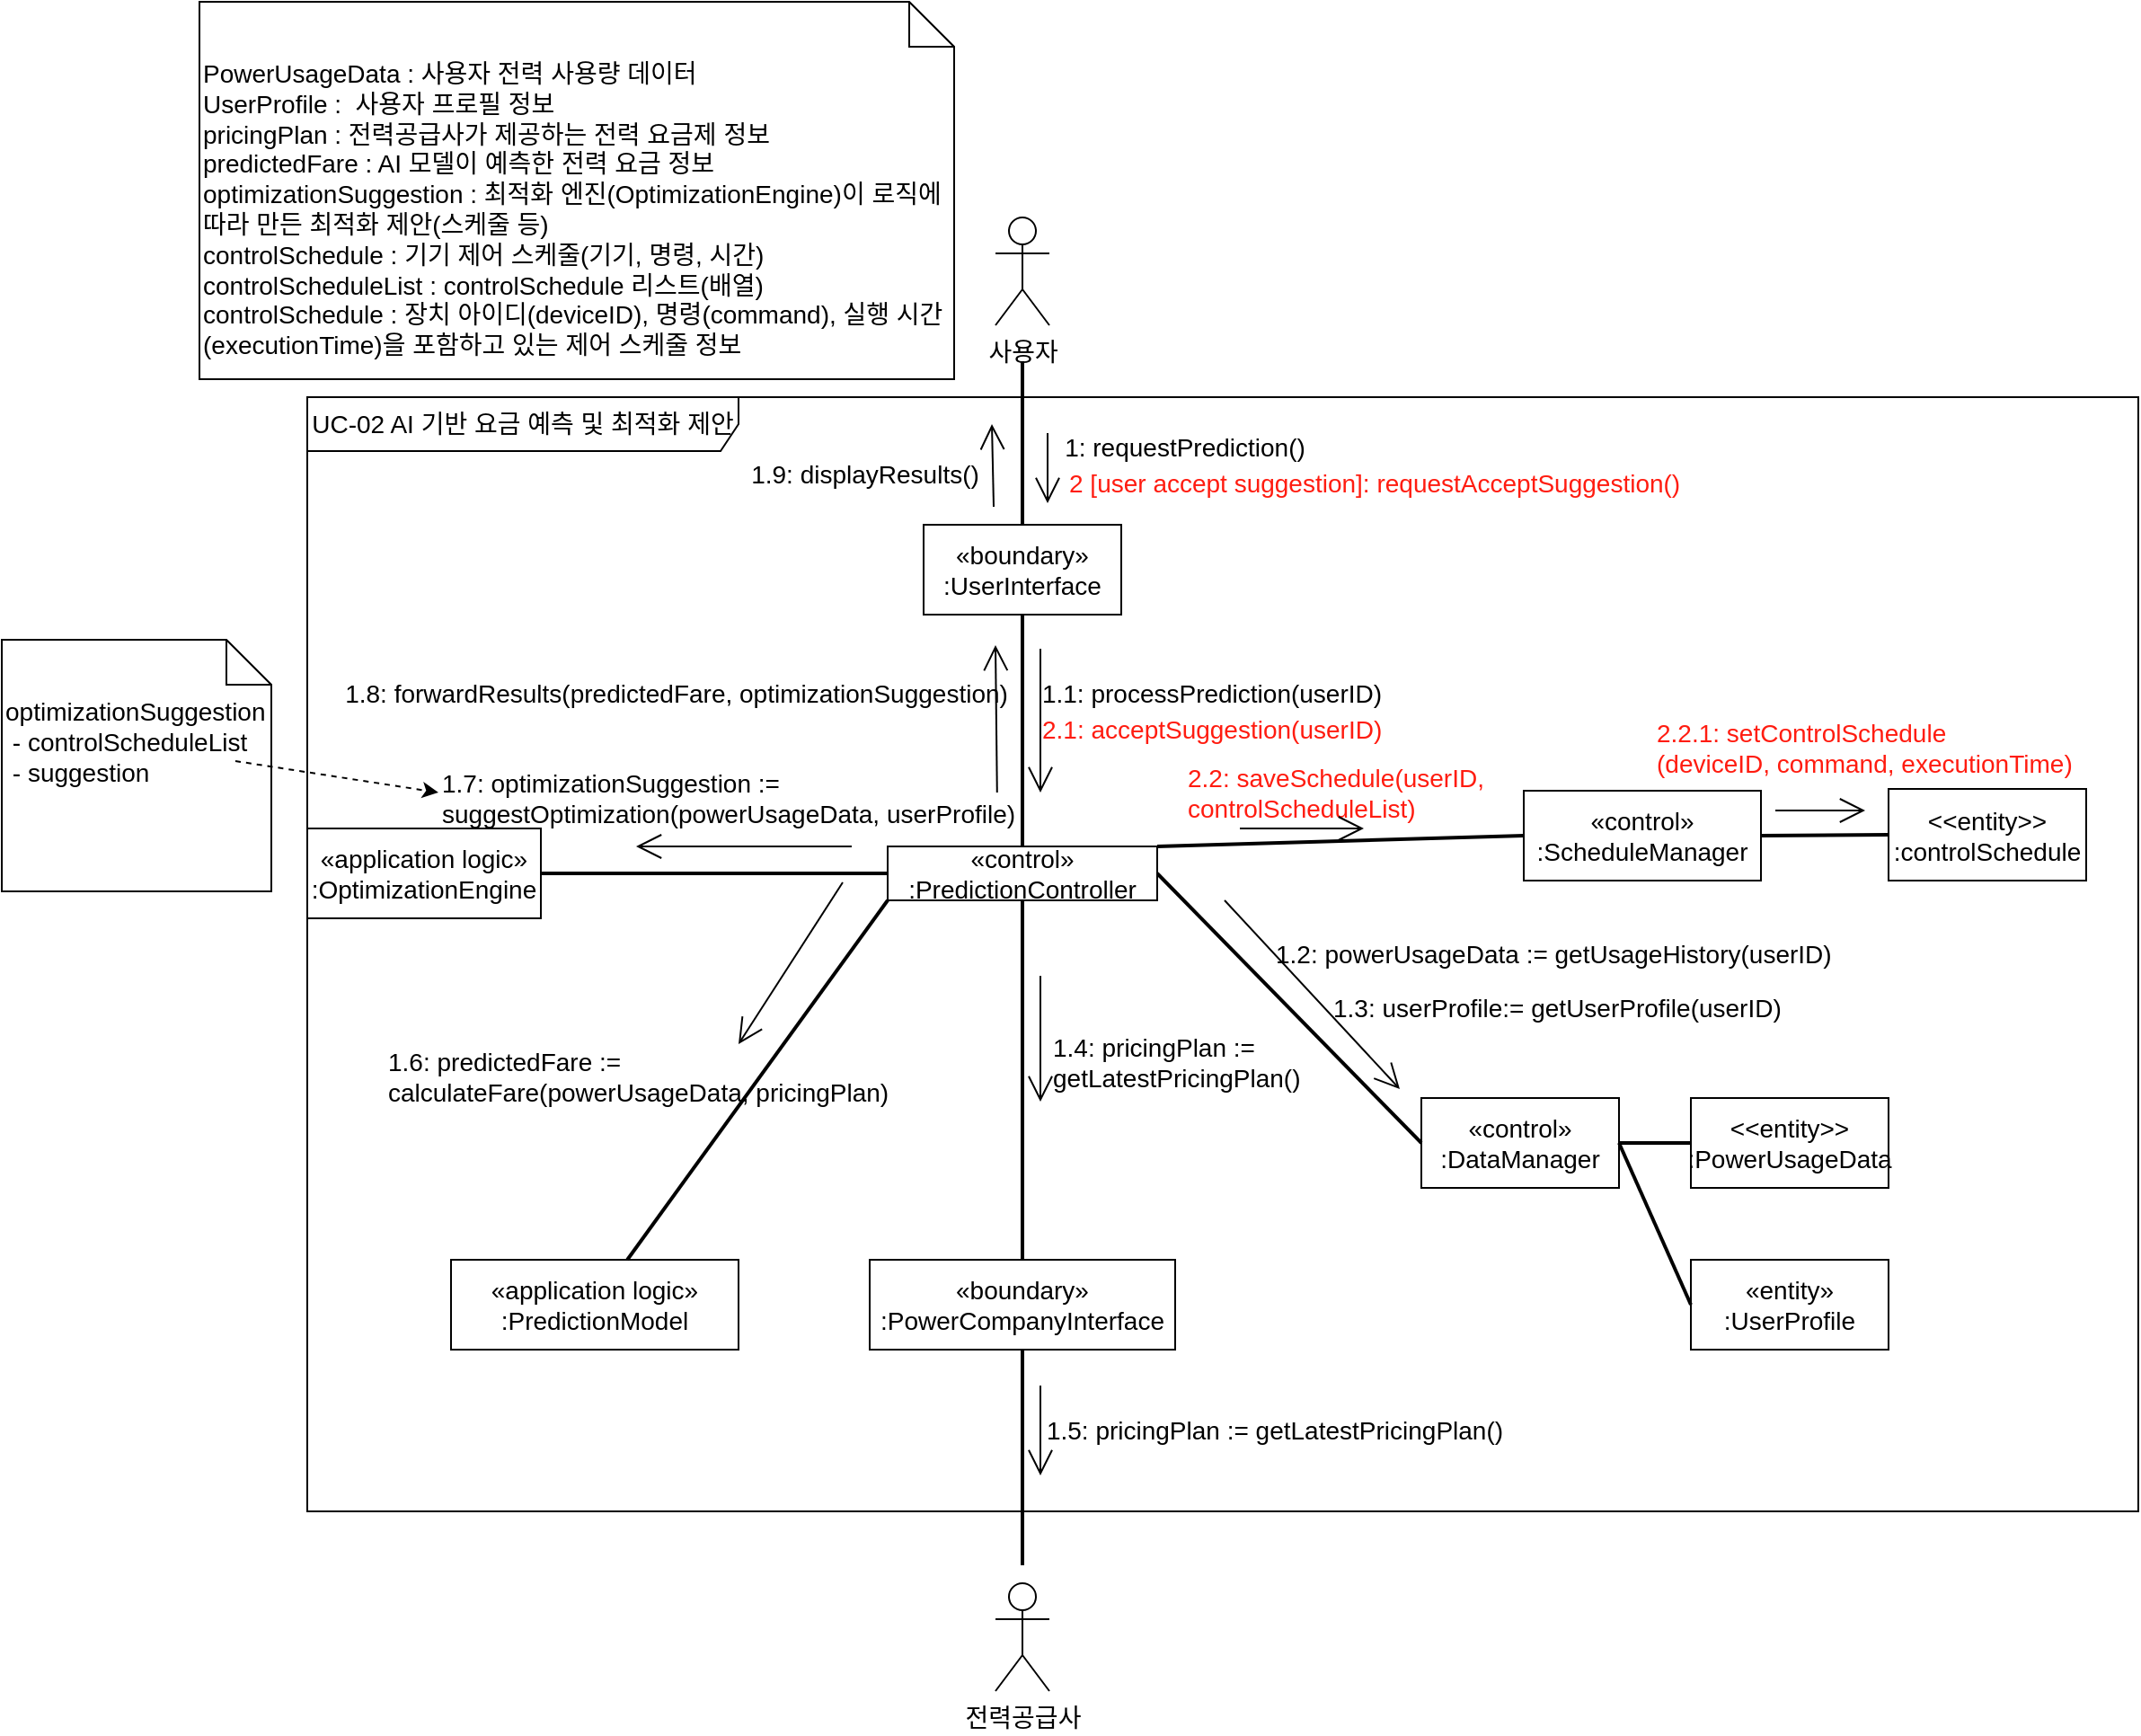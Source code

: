 <mxfile version="28.2.0" pages="4">
  <diagram name="UC-02" id="8YTJVPFshJAHq5woD0wn">
    <mxGraphModel dx="951" dy="1306" grid="1" gridSize="10" guides="1" tooltips="1" connect="1" arrows="1" fold="1" page="1" pageScale="1" pageWidth="827" pageHeight="1169" math="0" shadow="0">
      <root>
        <mxCell id="0" />
        <mxCell id="1" parent="0" />
        <mxCell id="vxFuanLwJdvkJMf5H4uR-48" style="edgeStyle=orthogonalEdgeStyle;rounded=0;orthogonalLoop=1;jettySize=auto;html=1;exitX=0;exitY=0.5;exitDx=0;exitDy=0;strokeWidth=2;endArrow=none;endFill=0;fontSize=14;" parent="1" source="vxFuanLwJdvkJMf5H4uR-19" target="vxFuanLwJdvkJMf5H4uR-26" edge="1">
          <mxGeometry relative="1" as="geometry" />
        </mxCell>
        <mxCell id="vxFuanLwJdvkJMf5H4uR-26" value="«application logic»&lt;br&gt;&lt;div&gt;:OptimizationEngine&lt;/div&gt;" style="html=1;whiteSpace=wrap;fontSize=14;" parent="1" vertex="1">
          <mxGeometry x="271" y="570" width="130" height="50" as="geometry" />
        </mxCell>
        <mxCell id="vxFuanLwJdvkJMf5H4uR-72" value="1.9: displayResults()" style="text;html=1;align=center;verticalAlign=middle;resizable=0;points=[];autosize=1;strokeColor=none;fillColor=none;fontSize=14;" parent="1" vertex="1">
          <mxGeometry x="506" y="358" width="150" height="30" as="geometry" />
        </mxCell>
        <mxCell id="vxFuanLwJdvkJMf5H4uR-81" value="PowerUsageData : 사용자 전력 사용량 데이터&lt;div&gt;UserProfile :&amp;nbsp; 사용자 프로필 정보&lt;/div&gt;&lt;div&gt;pricingPlan : 전력공급사가 제공하는 전력 요금제 정보&lt;/div&gt;&lt;div&gt;predictedFare : AI 모델이 예측한 전력 요금 정보&lt;/div&gt;&lt;div&gt;optimizationSuggestion : 최적화 엔진(OptimizationEngine)이 로직에 따라 만든 최적화 제안(스케줄 등)&lt;/div&gt;&lt;div&gt;controlSchedule : 기기 제어 스케줄(기기, 명령, 시간)&lt;/div&gt;&lt;div&gt;controlScheduleList : controlSchedule 리스트(배열)&lt;/div&gt;&lt;div&gt;controlSchedule : 장치 아이디(deviceID), 명령(command), 실행 시간(executionTime)을 포함하고 있는&amp;nbsp;&lt;span style=&quot;background-color: transparent; color: light-dark(rgb(0, 0, 0), rgb(255, 255, 255));&quot;&gt;제어 스케줄 정보&lt;/span&gt;&lt;/div&gt;&lt;div&gt;&lt;br&gt;&lt;/div&gt;" style="shape=note2;boundedLbl=1;whiteSpace=wrap;html=1;size=25;verticalAlign=top;align=left;fontSize=14;" parent="1" vertex="1">
          <mxGeometry x="211" y="110" width="420" height="210" as="geometry" />
        </mxCell>
        <mxCell id="vxFuanLwJdvkJMf5H4uR-98" value="UC-02 AI 기반 요금 예측 및 최적화 제안" style="shape=umlFrame;whiteSpace=wrap;html=1;pointerEvents=0;recursiveResize=0;container=1;collapsible=0;width=240;height=30;fontSize=14;" parent="1" vertex="1">
          <mxGeometry x="271" y="330" width="1019" height="620" as="geometry" />
        </mxCell>
        <mxCell id="vxFuanLwJdvkJMf5H4uR-20" value="«control»&lt;br&gt;&lt;div&gt;:DataManager&lt;/div&gt;" style="html=1;whiteSpace=wrap;fontSize=14;" parent="vxFuanLwJdvkJMf5H4uR-98" vertex="1">
          <mxGeometry x="620" y="390" width="110" height="50" as="geometry" />
        </mxCell>
        <mxCell id="vxFuanLwJdvkJMf5H4uR-76" value="«entity»&lt;br&gt;&lt;div&gt;:UserProfile&lt;/div&gt;" style="html=1;whiteSpace=wrap;fontSize=14;" parent="vxFuanLwJdvkJMf5H4uR-98" vertex="1">
          <mxGeometry x="770" y="480" width="110" height="50" as="geometry" />
        </mxCell>
        <mxCell id="vxFuanLwJdvkJMf5H4uR-80" style="rounded=0;orthogonalLoop=1;jettySize=auto;html=1;exitX=1;exitY=0.5;exitDx=0;exitDy=0;entryX=0;entryY=0.5;entryDx=0;entryDy=0;strokeWidth=2;endArrow=none;endFill=0;fontSize=14;" parent="vxFuanLwJdvkJMf5H4uR-98" source="vxFuanLwJdvkJMf5H4uR-20" target="vxFuanLwJdvkJMf5H4uR-76" edge="1">
          <mxGeometry relative="1" as="geometry" />
        </mxCell>
        <mxCell id="vxFuanLwJdvkJMf5H4uR-75" value="&lt;div&gt;&amp;lt;&amp;lt;entity&amp;gt;&amp;gt;&lt;/div&gt;&lt;div&gt;:PowerUsageData&lt;/div&gt;" style="html=1;whiteSpace=wrap;fontSize=14;" parent="vxFuanLwJdvkJMf5H4uR-98" vertex="1">
          <mxGeometry x="770" y="390" width="110" height="50" as="geometry" />
        </mxCell>
        <mxCell id="vxFuanLwJdvkJMf5H4uR-79" style="rounded=0;orthogonalLoop=1;jettySize=auto;html=1;exitX=1;exitY=0.5;exitDx=0;exitDy=0;entryX=0;entryY=0.5;entryDx=0;entryDy=0;strokeWidth=2;endArrow=none;endFill=0;fontSize=14;" parent="vxFuanLwJdvkJMf5H4uR-98" source="vxFuanLwJdvkJMf5H4uR-20" target="vxFuanLwJdvkJMf5H4uR-75" edge="1">
          <mxGeometry relative="1" as="geometry" />
        </mxCell>
        <mxCell id="vxFuanLwJdvkJMf5H4uR-77" value="1.3: userProfile:= getUserProfile(userID)" style="text;html=1;align=left;verticalAlign=middle;resizable=0;points=[];autosize=1;strokeColor=none;fillColor=none;fontSize=14;" parent="vxFuanLwJdvkJMf5H4uR-98" vertex="1">
          <mxGeometry x="569" y="325" width="270" height="30" as="geometry" />
        </mxCell>
        <mxCell id="vxFuanLwJdvkJMf5H4uR-58" value="1.2: p&lt;span style=&quot;text-align: center; text-wrap-mode: wrap;&quot;&gt;owerUsageData&amp;nbsp;&lt;/span&gt;:= getUsageHistory(userID)" style="text;html=1;align=left;verticalAlign=middle;resizable=0;points=[];autosize=1;strokeColor=none;fillColor=none;fontSize=14;" parent="vxFuanLwJdvkJMf5H4uR-98" vertex="1">
          <mxGeometry x="537" y="295" width="330" height="30" as="geometry" />
        </mxCell>
        <mxCell id="vxFuanLwJdvkJMf5H4uR-53" value="" style="endArrow=open;endFill=1;endSize=12;html=1;rounded=0;entryX=0.5;entryY=-0.1;entryDx=0;entryDy=0;entryPerimeter=0;fontSize=14;" parent="vxFuanLwJdvkJMf5H4uR-98" edge="1">
          <mxGeometry width="160" relative="1" as="geometry">
            <mxPoint x="510.5" y="280" as="sourcePoint" />
            <mxPoint x="608" y="385" as="targetPoint" />
          </mxGeometry>
        </mxCell>
        <mxCell id="vxFuanLwJdvkJMf5H4uR-82" value="«control»&lt;br&gt;&lt;div&gt;:ScheduleManager&lt;/div&gt;" style="html=1;whiteSpace=wrap;fontSize=14;" parent="vxFuanLwJdvkJMf5H4uR-98" vertex="1">
          <mxGeometry x="677" y="219" width="132" height="50" as="geometry" />
        </mxCell>
        <mxCell id="vxFuanLwJdvkJMf5H4uR-91" style="rounded=0;orthogonalLoop=1;jettySize=auto;html=1;exitX=1;exitY=0.5;exitDx=0;exitDy=0;entryX=0;entryY=0.5;entryDx=0;entryDy=0;strokeWidth=2;endArrow=none;endFill=0;fontSize=14;" parent="vxFuanLwJdvkJMf5H4uR-98" source="vxFuanLwJdvkJMf5H4uR-82" target="vxFuanLwJdvkJMf5H4uR-93" edge="1">
          <mxGeometry relative="1" as="geometry">
            <mxPoint x="910" y="260" as="sourcePoint" />
            <mxPoint x="860" y="185" as="targetPoint" />
          </mxGeometry>
        </mxCell>
        <mxCell id="vxFuanLwJdvkJMf5H4uR-93" value="&lt;div&gt;&amp;lt;&amp;lt;entity&amp;gt;&amp;gt;&lt;/div&gt;&lt;div&gt;:controlSchedule&lt;/div&gt;" style="html=1;whiteSpace=wrap;fontSize=14;" parent="vxFuanLwJdvkJMf5H4uR-98" vertex="1">
          <mxGeometry x="880" y="218" width="110" height="51" as="geometry" />
        </mxCell>
        <mxCell id="vxFuanLwJdvkJMf5H4uR-61" value="1.6: predictedFare :=&#xa;calculateFare(powerUsageData, pricingPlan)" style="text;whiteSpace=wrap;fontSize=14;" parent="vxFuanLwJdvkJMf5H4uR-98" vertex="1">
          <mxGeometry x="43" y="355" width="340" height="40" as="geometry" />
        </mxCell>
        <mxCell id="vxFuanLwJdvkJMf5H4uR-69" value="1.7: optimizationSuggestion :=&#xa;suggestOptimization(powerUsageData, userProfile)" style="text;whiteSpace=wrap;fontSize=14;" parent="vxFuanLwJdvkJMf5H4uR-98" vertex="1">
          <mxGeometry x="73" y="200" width="340" height="40" as="geometry" />
        </mxCell>
        <mxCell id="vxFuanLwJdvkJMf5H4uR-70" value="1.8: forwardResults(predictedFare, optimizationSuggestion)" style="text;html=1;align=center;verticalAlign=middle;resizable=0;points=[];autosize=1;strokeColor=none;fillColor=none;fontSize=14;" parent="vxFuanLwJdvkJMf5H4uR-98" vertex="1">
          <mxGeometry x="10" y="150" width="390" height="30" as="geometry" />
        </mxCell>
        <mxCell id="vxFuanLwJdvkJMf5H4uR-104" value="2 [user accept suggestion]: requestAcceptSuggestion()" style="text;html=1;align=left;verticalAlign=middle;resizable=0;points=[];autosize=1;strokeColor=none;fillColor=none;fontSize=14;fontColor=#FF1C10;" parent="vxFuanLwJdvkJMf5H4uR-98" vertex="1">
          <mxGeometry x="422" y="33" width="360" height="30" as="geometry" />
        </mxCell>
        <mxCell id="vxFuanLwJdvkJMf5H4uR-106" value="2.2: saveSchedule(userID,&lt;div&gt;controlScheduleList)&lt;/div&gt;" style="text;html=1;align=left;verticalAlign=middle;resizable=0;points=[];autosize=1;strokeColor=none;fillColor=none;fontSize=14;textShadow=0;labelBackgroundColor=none;fontColor=#FF1C10;" parent="vxFuanLwJdvkJMf5H4uR-98" vertex="1">
          <mxGeometry x="488" y="195" width="190" height="50" as="geometry" />
        </mxCell>
        <mxCell id="vxFuanLwJdvkJMf5H4uR-16" value="사용자" style="shape=umlActor;verticalLabelPosition=bottom;verticalAlign=top;html=1;fontSize=14;" parent="vxFuanLwJdvkJMf5H4uR-98" vertex="1">
          <mxGeometry x="383" y="-100" width="30" height="60" as="geometry" />
        </mxCell>
        <mxCell id="vxFuanLwJdvkJMf5H4uR-33" style="edgeStyle=orthogonalEdgeStyle;rounded=0;orthogonalLoop=1;jettySize=auto;html=1;exitX=0.5;exitY=0;exitDx=0;exitDy=0;endArrow=none;endFill=0;strokeWidth=2;entryX=0.5;entryY=1;entryDx=0;entryDy=0;fontSize=14;" parent="vxFuanLwJdvkJMf5H4uR-98" source="vxFuanLwJdvkJMf5H4uR-19" target="vxFuanLwJdvkJMf5H4uR-44" edge="1">
          <mxGeometry relative="1" as="geometry">
            <mxPoint x="398" y="81" as="targetPoint" />
          </mxGeometry>
        </mxCell>
        <mxCell id="vxFuanLwJdvkJMf5H4uR-35" style="rounded=0;orthogonalLoop=1;jettySize=auto;html=1;exitX=1;exitY=0.5;exitDx=0;exitDy=0;entryX=0;entryY=0.5;entryDx=0;entryDy=0;strokeWidth=2;endArrow=none;endFill=0;fontSize=14;" parent="vxFuanLwJdvkJMf5H4uR-98" source="vxFuanLwJdvkJMf5H4uR-19" target="vxFuanLwJdvkJMf5H4uR-20" edge="1">
          <mxGeometry relative="1" as="geometry">
            <mxPoint x="563" y="415" as="targetPoint" />
          </mxGeometry>
        </mxCell>
        <mxCell id="vxFuanLwJdvkJMf5H4uR-37" style="edgeStyle=orthogonalEdgeStyle;rounded=0;orthogonalLoop=1;jettySize=auto;html=1;exitX=0.5;exitY=1;exitDx=0;exitDy=0;entryX=0.5;entryY=0;entryDx=0;entryDy=0;strokeWidth=2;endArrow=none;endFill=0;fontSize=14;" parent="vxFuanLwJdvkJMf5H4uR-98" source="vxFuanLwJdvkJMf5H4uR-19" target="vxFuanLwJdvkJMf5H4uR-21" edge="1">
          <mxGeometry relative="1" as="geometry" />
        </mxCell>
        <mxCell id="vxFuanLwJdvkJMf5H4uR-19" value="«control»&lt;br&gt;&lt;div&gt;:PredictionController&lt;/div&gt;" style="html=1;whiteSpace=wrap;fontSize=14;" parent="vxFuanLwJdvkJMf5H4uR-98" vertex="1">
          <mxGeometry x="323" y="250" width="150" height="30" as="geometry" />
        </mxCell>
        <mxCell id="vxFuanLwJdvkJMf5H4uR-38" style="edgeStyle=orthogonalEdgeStyle;rounded=0;orthogonalLoop=1;jettySize=auto;html=1;exitX=0.5;exitY=1;exitDx=0;exitDy=0;strokeWidth=2;endArrow=none;endFill=0;fontSize=14;" parent="vxFuanLwJdvkJMf5H4uR-98" source="vxFuanLwJdvkJMf5H4uR-21" edge="1">
          <mxGeometry relative="1" as="geometry">
            <mxPoint x="398" y="650" as="targetPoint" />
          </mxGeometry>
        </mxCell>
        <mxCell id="vxFuanLwJdvkJMf5H4uR-21" value="«boundary»&lt;br&gt;&lt;div&gt;:PowerCompanyInterface&lt;/div&gt;" style="html=1;whiteSpace=wrap;fontSize=14;" parent="vxFuanLwJdvkJMf5H4uR-98" vertex="1">
          <mxGeometry x="313" y="480" width="170" height="50" as="geometry" />
        </mxCell>
        <mxCell id="vxFuanLwJdvkJMf5H4uR-22" value="전력공급사" style="shape=umlActor;verticalLabelPosition=bottom;verticalAlign=top;html=1;fontSize=14;" parent="vxFuanLwJdvkJMf5H4uR-98" vertex="1">
          <mxGeometry x="383" y="660" width="30" height="60" as="geometry" />
        </mxCell>
        <mxCell id="vxFuanLwJdvkJMf5H4uR-41" value="" style="endArrow=open;endFill=1;endSize=12;html=1;rounded=0;exitX=0.885;exitY=0;exitDx=0;exitDy=0;exitPerimeter=0;fontSize=14;" parent="vxFuanLwJdvkJMf5H4uR-98" edge="1">
          <mxGeometry width="160" relative="1" as="geometry">
            <mxPoint x="383.9" y="220" as="sourcePoint" />
            <mxPoint x="383" y="138" as="targetPoint" />
          </mxGeometry>
        </mxCell>
        <mxCell id="vxFuanLwJdvkJMf5H4uR-83" style="rounded=0;orthogonalLoop=1;jettySize=auto;html=1;exitX=1;exitY=0;exitDx=0;exitDy=0;entryX=0;entryY=0.5;entryDx=0;entryDy=0;strokeWidth=2;endArrow=none;endFill=0;fontSize=14;" parent="vxFuanLwJdvkJMf5H4uR-98" source="vxFuanLwJdvkJMf5H4uR-19" target="vxFuanLwJdvkJMf5H4uR-82" edge="1">
          <mxGeometry relative="1" as="geometry">
            <mxPoint x="620" y="205" as="targetPoint" />
          </mxGeometry>
        </mxCell>
        <mxCell id="vxFuanLwJdvkJMf5H4uR-44" value="«boundary»&lt;br&gt;&lt;div&gt;:UserInterface&lt;/div&gt;" style="html=1;whiteSpace=wrap;fontSize=14;" parent="vxFuanLwJdvkJMf5H4uR-98" vertex="1">
          <mxGeometry x="343" y="71" width="110" height="50" as="geometry" />
        </mxCell>
        <mxCell id="vxFuanLwJdvkJMf5H4uR-45" style="edgeStyle=orthogonalEdgeStyle;rounded=0;orthogonalLoop=1;jettySize=auto;html=1;exitX=0.5;exitY=0;exitDx=0;exitDy=0;endArrow=none;endFill=0;strokeWidth=2;fontSize=14;" parent="vxFuanLwJdvkJMf5H4uR-98" source="vxFuanLwJdvkJMf5H4uR-44" edge="1">
          <mxGeometry relative="1" as="geometry">
            <mxPoint x="398" y="-20" as="targetPoint" />
            <mxPoint x="413" y="201" as="sourcePoint" />
          </mxGeometry>
        </mxCell>
        <mxCell id="vxFuanLwJdvkJMf5H4uR-50" value="1.1: processPrediction(userID)" style="text;html=1;align=center;verticalAlign=middle;resizable=0;points=[];autosize=1;strokeColor=none;fillColor=none;fontSize=14;" parent="vxFuanLwJdvkJMf5H4uR-98" vertex="1">
          <mxGeometry x="398" y="150" width="210" height="30" as="geometry" />
        </mxCell>
        <mxCell id="vxFuanLwJdvkJMf5H4uR-51" value="" style="endArrow=open;endFill=1;endSize=12;html=1;rounded=0;fontSize=14;" parent="vxFuanLwJdvkJMf5H4uR-98" edge="1">
          <mxGeometry width="160" relative="1" as="geometry">
            <mxPoint x="412" y="20" as="sourcePoint" />
            <mxPoint x="412" y="59" as="targetPoint" />
          </mxGeometry>
        </mxCell>
        <mxCell id="vxFuanLwJdvkJMf5H4uR-52" value="" style="endArrow=open;endFill=1;endSize=12;html=1;rounded=0;fontSize=14;" parent="vxFuanLwJdvkJMf5H4uR-98" edge="1">
          <mxGeometry width="160" relative="1" as="geometry">
            <mxPoint x="408" y="140" as="sourcePoint" />
            <mxPoint x="408" y="220" as="targetPoint" />
          </mxGeometry>
        </mxCell>
        <mxCell id="vxFuanLwJdvkJMf5H4uR-56" value="" style="endArrow=open;endFill=1;endSize=12;html=1;rounded=0;fontSize=14;" parent="vxFuanLwJdvkJMf5H4uR-98" edge="1">
          <mxGeometry width="160" relative="1" as="geometry">
            <mxPoint x="408" y="322" as="sourcePoint" />
            <mxPoint x="408" y="392" as="targetPoint" />
          </mxGeometry>
        </mxCell>
        <mxCell id="vxFuanLwJdvkJMf5H4uR-71" value="" style="endArrow=open;endFill=1;endSize=12;html=1;rounded=0;fontSize=14;" parent="vxFuanLwJdvkJMf5H4uR-98" edge="1">
          <mxGeometry width="160" relative="1" as="geometry">
            <mxPoint x="382" y="61" as="sourcePoint" />
            <mxPoint x="381" y="15" as="targetPoint" />
          </mxGeometry>
        </mxCell>
        <mxCell id="vxFuanLwJdvkJMf5H4uR-73" value="" style="endArrow=open;endFill=1;endSize=12;html=1;rounded=0;fontSize=14;" parent="vxFuanLwJdvkJMf5H4uR-98" edge="1">
          <mxGeometry width="160" relative="1" as="geometry">
            <mxPoint x="408" y="550" as="sourcePoint" />
            <mxPoint x="408" y="600" as="targetPoint" />
          </mxGeometry>
        </mxCell>
        <mxCell id="vxFuanLwJdvkJMf5H4uR-49" value="1: requestPrediction()" style="text;html=1;align=center;verticalAlign=middle;resizable=0;points=[];autosize=1;strokeColor=none;fillColor=none;fontSize=14;" parent="vxFuanLwJdvkJMf5H4uR-98" vertex="1">
          <mxGeometry x="408" y="13" width="160" height="30" as="geometry" />
        </mxCell>
        <mxCell id="vxFuanLwJdvkJMf5H4uR-25" value="«application logic»&lt;br&gt;&lt;div&gt;:PredictionModel&lt;/div&gt;" style="html=1;whiteSpace=wrap;fontSize=14;" parent="vxFuanLwJdvkJMf5H4uR-98" vertex="1">
          <mxGeometry x="80" y="480" width="160" height="50" as="geometry" />
        </mxCell>
        <mxCell id="vxFuanLwJdvkJMf5H4uR-47" style="rounded=0;orthogonalLoop=1;jettySize=auto;html=1;exitX=0;exitY=1;exitDx=0;exitDy=0;endArrow=none;endFill=0;strokeWidth=2;fontSize=14;" parent="vxFuanLwJdvkJMf5H4uR-98" source="vxFuanLwJdvkJMf5H4uR-19" target="vxFuanLwJdvkJMf5H4uR-25" edge="1">
          <mxGeometry relative="1" as="geometry" />
        </mxCell>
        <mxCell id="vxFuanLwJdvkJMf5H4uR-68" value="" style="endArrow=open;endFill=1;endSize=12;html=1;rounded=0;fontSize=14;" parent="vxFuanLwJdvkJMf5H4uR-98" edge="1">
          <mxGeometry width="160" relative="1" as="geometry">
            <mxPoint x="303" y="250" as="sourcePoint" />
            <mxPoint x="183" y="250" as="targetPoint" />
          </mxGeometry>
        </mxCell>
        <mxCell id="vxFuanLwJdvkJMf5H4uR-87" value="2.1: acceptSuggestion(userID)" style="text;html=1;align=left;verticalAlign=middle;resizable=0;points=[];autosize=1;strokeColor=none;fillColor=none;fontSize=14;textShadow=0;labelBackgroundColor=none;fontColor=#FF1C10;" parent="vxFuanLwJdvkJMf5H4uR-98" vertex="1">
          <mxGeometry x="407" y="170" width="210" height="30" as="geometry" />
        </mxCell>
        <mxCell id="vxFuanLwJdvkJMf5H4uR-54" value="1.4: pricingPlan :=&lt;div&gt;getLatestPricingPlan()&lt;/div&gt;" style="text;html=1;align=left;verticalAlign=middle;resizable=0;points=[];autosize=1;strokeColor=none;fillColor=none;fontSize=14;" parent="vxFuanLwJdvkJMf5H4uR-98" vertex="1">
          <mxGeometry x="413" y="345" width="160" height="50" as="geometry" />
        </mxCell>
        <mxCell id="vxFuanLwJdvkJMf5H4uR-65" value="" style="endArrow=open;endFill=1;endSize=12;html=1;rounded=0;fontSize=14;" parent="vxFuanLwJdvkJMf5H4uR-98" edge="1">
          <mxGeometry width="160" relative="1" as="geometry">
            <mxPoint x="298" y="270" as="sourcePoint" />
            <mxPoint x="240" y="360" as="targetPoint" />
          </mxGeometry>
        </mxCell>
        <mxCell id="vxFuanLwJdvkJMf5H4uR-108" value="" style="endArrow=open;endFill=1;endSize=12;html=1;rounded=0;fontSize=14;" parent="vxFuanLwJdvkJMf5H4uR-98" edge="1">
          <mxGeometry width="160" relative="1" as="geometry">
            <mxPoint x="519" y="240" as="sourcePoint" />
            <mxPoint x="588" y="240" as="targetPoint" />
          </mxGeometry>
        </mxCell>
        <mxCell id="vxFuanLwJdvkJMf5H4uR-57" value="1.5: pricingPlan := getLatestPricingPlan()" style="text;html=1;align=center;verticalAlign=middle;resizable=0;points=[];autosize=1;strokeColor=none;fillColor=none;fontSize=14;" parent="vxFuanLwJdvkJMf5H4uR-98" vertex="1">
          <mxGeometry x="398" y="560" width="280" height="30" as="geometry" />
        </mxCell>
        <mxCell id="Cwzu6SR6VfzMWafKcjPV-1" value="" style="endArrow=open;endFill=1;endSize=12;html=1;rounded=0;fontSize=14;" parent="vxFuanLwJdvkJMf5H4uR-98" edge="1">
          <mxGeometry width="160" relative="1" as="geometry">
            <mxPoint x="817" y="230" as="sourcePoint" />
            <mxPoint x="867" y="230" as="targetPoint" />
          </mxGeometry>
        </mxCell>
        <mxCell id="zqLGA-jZEZG6o46eOaR1-1" value="2.2.1: setControlSchedule&lt;div&gt;(deviceID, command, executionTime&lt;span style=&quot;background-color: transparent; color: light-dark(rgb(255, 28, 16), rgb(255, 132, 122));&quot;&gt;)&lt;/span&gt;&lt;/div&gt;" style="text;html=1;align=left;verticalAlign=middle;resizable=0;points=[];autosize=1;strokeColor=none;fillColor=none;fontSize=14;textShadow=0;labelBackgroundColor=none;fontColor=#FF1C10;" parent="vxFuanLwJdvkJMf5H4uR-98" vertex="1">
          <mxGeometry x="749" y="170" width="250" height="50" as="geometry" />
        </mxCell>
        <mxCell id="vxFuanLwJdvkJMf5H4uR-96" value="&lt;div&gt;optimizationSuggestion&lt;/div&gt;&lt;div&gt;&amp;nbsp;- controlScheduleList&lt;/div&gt;&lt;div&gt;&amp;nbsp;- suggestion&lt;/div&gt;&lt;div&gt;&lt;br&gt;&lt;/div&gt;" style="shape=note2;boundedLbl=1;whiteSpace=wrap;html=1;size=25;verticalAlign=top;align=left;fontSize=14;" parent="1" vertex="1">
          <mxGeometry x="101" y="465" width="150" height="140" as="geometry" />
        </mxCell>
        <mxCell id="vxFuanLwJdvkJMf5H4uR-97" style="rounded=0;orthogonalLoop=1;jettySize=auto;html=1;exitX=0;exitY=0;exitDx=130;exitDy=67.5;exitPerimeter=0;entryX=0;entryY=0.5;entryDx=0;entryDy=0;dashed=1;fontSize=14;" parent="1" source="vxFuanLwJdvkJMf5H4uR-96" target="vxFuanLwJdvkJMf5H4uR-69" edge="1">
          <mxGeometry relative="1" as="geometry" />
        </mxCell>
      </root>
    </mxGraphModel>
  </diagram>
  <diagram name="UC-03" id="zyr5n1dD5L9NOUkfezyE">
    <mxGraphModel grid="1" page="1" gridSize="10" guides="1" tooltips="1" connect="1" arrows="1" fold="1" pageScale="1" pageWidth="827" pageHeight="1169" math="0" shadow="0">
      <root>
        <mxCell id="7bWLqyp8lQPBayYotHuz-0" />
        <mxCell id="7bWLqyp8lQPBayYotHuz-1" parent="7bWLqyp8lQPBayYotHuz-0" />
        <mxCell id="7bWLqyp8lQPBayYotHuz-5" value="&lt;div&gt;userId : 사용자 아이디&lt;/div&gt;deviceId : 제어하려는 장치 아이디&lt;div&gt;command : 제어 명령(On/Off 등)&lt;/div&gt;&lt;div&gt;&lt;br&gt;&lt;/div&gt;&lt;div&gt;authResult : 사용자가 기기를 제어할 수 있는&amp;nbsp;&lt;/div&gt;&lt;div&gt;권한 확인 결과&lt;/div&gt;&lt;div&gt;newStatus : 기기 제어 이후의 기기 상태&lt;/div&gt;&lt;div&gt;result : 기기 상태 및 제어 결과 정보&lt;/div&gt;&lt;div&gt;protocolCmd : 프로토콜에 맞는 명령 정보&lt;/div&gt;&lt;div&gt;DeviceStatus : 전원 등의 정보를 포함한 기기 상태 정보&lt;/div&gt;&lt;div&gt;&lt;br&gt;&lt;/div&gt;" style="shape=note2;boundedLbl=1;whiteSpace=wrap;html=1;size=25;verticalAlign=top;align=left;fontSize=14;" vertex="1" parent="7bWLqyp8lQPBayYotHuz-1">
          <mxGeometry x="30" y="30" width="276" height="220" as="geometry" />
        </mxCell>
        <mxCell id="mYkoXVR-nIwMHZTtmjBQ-0" value="가전기기" style="shape=umlActor;verticalLabelPosition=bottom;verticalAlign=top;html=1;fontSize=14;" vertex="1" parent="7bWLqyp8lQPBayYotHuz-1">
          <mxGeometry x="704" y="860" width="30" height="60" as="geometry" />
        </mxCell>
        <mxCell id="vp1qvCsEFfuMST33ZPhe-1" style="edgeStyle=orthogonalEdgeStyle;rounded=0;orthogonalLoop=1;jettySize=auto;html=1;exitX=1;exitY=0.5;exitDx=0;exitDy=0;entryX=0;entryY=0.5;entryDx=0;entryDy=0;strokeWidth=2;endArrow=none;endFill=0;" edge="1" parent="7bWLqyp8lQPBayYotHuz-1" source="7bWLqyp8lQPBayYotHuz-7" target="7bWLqyp8lQPBayYotHuz-27">
          <mxGeometry relative="1" as="geometry" />
        </mxCell>
        <mxCell id="7bWLqyp8lQPBayYotHuz-7" value="«control»&lt;br&gt;&lt;div&gt;:DataManager&lt;/div&gt;" style="html=1;whiteSpace=wrap;fontSize=14;" vertex="1" parent="7bWLqyp8lQPBayYotHuz-1">
          <mxGeometry x="46" y="376" width="110" height="50" as="geometry" />
        </mxCell>
        <mxCell id="RHSzU9GTz0DqOomnQ9vQ-6" style="edgeStyle=orthogonalEdgeStyle;rounded=0;orthogonalLoop=1;jettySize=auto;html=1;exitX=0.5;exitY=1;exitDx=0;exitDy=0;entryX=0.5;entryY=0;entryDx=0;entryDy=0;strokeWidth=2;endArrow=none;endFill=0;fontSize=14;" edge="1" parent="7bWLqyp8lQPBayYotHuz-1" source="7bWLqyp8lQPBayYotHuz-15" target="7bWLqyp8lQPBayYotHuz-27">
          <mxGeometry relative="1" as="geometry" />
        </mxCell>
        <mxCell id="7bWLqyp8lQPBayYotHuz-15" value="«control»&lt;br&gt;&lt;div&gt;:ScheduleManager&lt;/div&gt;" style="html=1;whiteSpace=wrap;fontSize=14;" vertex="1" parent="7bWLqyp8lQPBayYotHuz-1">
          <mxGeometry x="315" y="190" width="132" height="50" as="geometry" />
        </mxCell>
        <mxCell id="7bWLqyp8lQPBayYotHuz-18" value="1.3/     [authResult is true]: &#xa;newStatus := &#xa;sendRemoteCommand(deviceID, command)" style="text;whiteSpace=wrap;fontSize=14;fontColor=#0000FF;" vertex="1" parent="7bWLqyp8lQPBayYotHuz-1">
          <mxGeometry x="393.5" y="500" width="403" height="65" as="geometry" />
        </mxCell>
        <mxCell id="7bWLqyp8lQPBayYotHuz-23" value="사용자" style="shape=umlActor;verticalLabelPosition=bottom;verticalAlign=top;html=1;fontSize=14;" vertex="1" parent="7bWLqyp8lQPBayYotHuz-1">
          <mxGeometry x="690" y="170" width="30" height="60" as="geometry" />
        </mxCell>
        <mxCell id="RHSzU9GTz0DqOomnQ9vQ-20" style="edgeStyle=orthogonalEdgeStyle;rounded=0;orthogonalLoop=1;jettySize=auto;html=1;exitX=0.5;exitY=1;exitDx=0;exitDy=0;entryX=0.5;entryY=0;entryDx=0;entryDy=0;endArrow=none;endFill=0;strokeWidth=2;fontSize=14;" edge="1" parent="7bWLqyp8lQPBayYotHuz-1" source="7bWLqyp8lQPBayYotHuz-27" target="RHSzU9GTz0DqOomnQ9vQ-17">
          <mxGeometry relative="1" as="geometry">
            <Array as="points">
              <mxPoint x="381" y="550" />
              <mxPoint x="380" y="550" />
              <mxPoint x="380" y="590" />
            </Array>
          </mxGeometry>
        </mxCell>
        <mxCell id="7bWLqyp8lQPBayYotHuz-27" value="«control»&lt;br&gt;&lt;div&gt;:DeviceControlController&lt;/div&gt;" style="html=1;whiteSpace=wrap;fontSize=14;" vertex="1" parent="7bWLqyp8lQPBayYotHuz-1">
          <mxGeometry x="306" y="376" width="150" height="50" as="geometry" />
        </mxCell>
        <mxCell id="RHSzU9GTz0DqOomnQ9vQ-24" style="edgeStyle=orthogonalEdgeStyle;rounded=0;orthogonalLoop=1;jettySize=auto;html=1;exitX=0.5;exitY=1;exitDx=0;exitDy=0;endArrow=none;endFill=0;strokeWidth=2;fontSize=14;" edge="1" parent="7bWLqyp8lQPBayYotHuz-1" source="7bWLqyp8lQPBayYotHuz-29">
          <mxGeometry relative="1" as="geometry">
            <mxPoint x="719" y="850" as="targetPoint" />
          </mxGeometry>
        </mxCell>
        <mxCell id="7bWLqyp8lQPBayYotHuz-29" value="«boundary»&lt;br&gt;&lt;div&gt;:DeviceInterface&lt;/div&gt;" style="html=1;whiteSpace=wrap;fontSize=14;" vertex="1" parent="7bWLqyp8lQPBayYotHuz-1">
          <mxGeometry x="624" y="710" width="190" height="50" as="geometry" />
        </mxCell>
        <mxCell id="7bWLqyp8lQPBayYotHuz-32" style="rounded=0;orthogonalLoop=1;jettySize=auto;html=1;exitX=1;exitY=0.5;exitDx=0;exitDy=0;entryX=0;entryY=0.5;entryDx=0;entryDy=0;strokeWidth=2;endArrow=none;endFill=0;fontSize=14;" edge="1" parent="7bWLqyp8lQPBayYotHuz-1" source="7bWLqyp8lQPBayYotHuz-27" target="7bWLqyp8lQPBayYotHuz-33">
          <mxGeometry relative="1" as="geometry">
            <mxPoint x="877" y="531" as="targetPoint" />
          </mxGeometry>
        </mxCell>
        <mxCell id="7bWLqyp8lQPBayYotHuz-33" value="«boundary»&lt;br&gt;&lt;div&gt;:UserInterface&lt;/div&gt;" style="html=1;whiteSpace=wrap;fontSize=14;" vertex="1" parent="7bWLqyp8lQPBayYotHuz-1">
          <mxGeometry x="650" y="376" width="110" height="50" as="geometry" />
        </mxCell>
        <mxCell id="7bWLqyp8lQPBayYotHuz-34" style="edgeStyle=orthogonalEdgeStyle;rounded=0;orthogonalLoop=1;jettySize=auto;html=1;exitX=0.5;exitY=0;exitDx=0;exitDy=0;endArrow=none;endFill=0;strokeWidth=2;fontSize=14;" edge="1" parent="7bWLqyp8lQPBayYotHuz-1" source="7bWLqyp8lQPBayYotHuz-33">
          <mxGeometry relative="1" as="geometry">
            <mxPoint x="705" y="260" as="targetPoint" />
            <mxPoint x="720" y="527" as="sourcePoint" />
          </mxGeometry>
        </mxCell>
        <mxCell id="7bWLqyp8lQPBayYotHuz-36" value="" style="endArrow=open;endFill=1;endSize=12;html=1;rounded=0;fontSize=14;" edge="1" parent="7bWLqyp8lQPBayYotHuz-1">
          <mxGeometry width="160" relative="1" as="geometry">
            <mxPoint x="719" y="309" as="sourcePoint" />
            <mxPoint x="719" y="348" as="targetPoint" />
          </mxGeometry>
        </mxCell>
        <mxCell id="7bWLqyp8lQPBayYotHuz-39" value="" style="endArrow=open;endFill=1;endSize=12;html=1;rounded=0;fontSize=14;" edge="1" parent="7bWLqyp8lQPBayYotHuz-1">
          <mxGeometry width="160" relative="1" as="geometry">
            <mxPoint x="692" y="350" as="sourcePoint" />
            <mxPoint x="691.5" y="309" as="targetPoint" />
          </mxGeometry>
        </mxCell>
        <mxCell id="7bWLqyp8lQPBayYotHuz-40" value="" style="endArrow=open;endFill=1;endSize=12;html=1;rounded=0;fontSize=14;" edge="1" parent="7bWLqyp8lQPBayYotHuz-1">
          <mxGeometry width="160" relative="1" as="geometry">
            <mxPoint x="729" y="770" as="sourcePoint" />
            <mxPoint x="729" y="820" as="targetPoint" />
          </mxGeometry>
        </mxCell>
        <mxCell id="7bWLqyp8lQPBayYotHuz-48" value="" style="endArrow=open;endFill=1;endSize=12;html=1;rounded=0;fontSize=14;entryX=0.863;entryY=0;entryDx=0;entryDy=0;entryPerimeter=0;" edge="1" parent="7bWLqyp8lQPBayYotHuz-1">
          <mxGeometry width="160" relative="1" as="geometry">
            <mxPoint x="570" y="391" as="sourcePoint" />
            <mxPoint x="504.45" y="391" as="targetPoint" />
          </mxGeometry>
        </mxCell>
        <mxCell id="RHSzU9GTz0DqOomnQ9vQ-22" style="edgeStyle=orthogonalEdgeStyle;rounded=0;orthogonalLoop=1;jettySize=auto;html=1;exitX=0.5;exitY=1;exitDx=0;exitDy=0;endArrow=none;endFill=0;strokeWidth=2;fontSize=14;" edge="1" parent="7bWLqyp8lQPBayYotHuz-1" source="RHSzU9GTz0DqOomnQ9vQ-8" target="7bWLqyp8lQPBayYotHuz-29">
          <mxGeometry relative="1" as="geometry" />
        </mxCell>
        <mxCell id="RHSzU9GTz0DqOomnQ9vQ-8" value="«application logic»&lt;br&gt;&lt;div&gt;:CommandExecutor&lt;/div&gt;" style="html=1;whiteSpace=wrap;fontSize=14;" vertex="1" parent="7bWLqyp8lQPBayYotHuz-1">
          <mxGeometry x="639" y="590" width="160" height="50" as="geometry" />
        </mxCell>
        <mxCell id="RHSzU9GTz0DqOomnQ9vQ-11" value="2: processControl&#xa;(userID, deviceID, command)" style="text;whiteSpace=wrap;fontSize=14;fontColor=#FF1C10;" vertex="1" parent="7bWLqyp8lQPBayYotHuz-1">
          <mxGeometry x="380" y="268" width="340" height="40" as="geometry" />
        </mxCell>
        <mxCell id="RHSzU9GTz0DqOomnQ9vQ-13" value="" style="endArrow=open;endFill=1;endSize=12;html=1;rounded=0;fontSize=14;exitX=0.5;exitY=1;exitDx=0;exitDy=0;" edge="1" parent="7bWLqyp8lQPBayYotHuz-1">
          <mxGeometry width="160" relative="1" as="geometry">
            <mxPoint x="400" y="322" as="sourcePoint" />
            <mxPoint x="400" y="364" as="targetPoint" />
          </mxGeometry>
        </mxCell>
        <mxCell id="RHSzU9GTz0DqOomnQ9vQ-14" value="1: requestDeviceControl(deviceID, command)" style="text;html=1;align=center;verticalAlign=middle;resizable=0;points=[];autosize=1;strokeColor=none;fillColor=none;fontSize=14;" vertex="1" parent="7bWLqyp8lQPBayYotHuz-1">
          <mxGeometry x="711.5" y="307" width="310" height="30" as="geometry" />
        </mxCell>
        <mxCell id="RHSzU9GTz0DqOomnQ9vQ-15" value="1.1: processControl(userID, deviceID, command)" style="text;whiteSpace=wrap;fontSize=14;" vertex="1" parent="7bWLqyp8lQPBayYotHuz-1">
          <mxGeometry x="456" y="347" width="290" height="40" as="geometry" />
        </mxCell>
        <mxCell id="RHSzU9GTz0DqOomnQ9vQ-16" value="1.2/     : authResult := &#xa;checkAuthority(userID, deviceID)" style="text;whiteSpace=wrap;fontSize=14;" vertex="1" parent="7bWLqyp8lQPBayYotHuz-1">
          <mxGeometry x="115" y="337" width="220" height="40" as="geometry" />
        </mxCell>
        <mxCell id="RHSzU9GTz0DqOomnQ9vQ-25" style="edgeStyle=orthogonalEdgeStyle;rounded=0;orthogonalLoop=1;jettySize=auto;html=1;exitX=1;exitY=0.5;exitDx=0;exitDy=0;entryX=0;entryY=0.5;entryDx=0;entryDy=0;strokeWidth=2;endArrow=none;endFill=0;fontSize=14;" edge="1" parent="7bWLqyp8lQPBayYotHuz-1" source="RHSzU9GTz0DqOomnQ9vQ-17" target="RHSzU9GTz0DqOomnQ9vQ-8">
          <mxGeometry relative="1" as="geometry">
            <mxPoint x="330" y="615" as="targetPoint" />
          </mxGeometry>
        </mxCell>
        <mxCell id="RHSzU9GTz0DqOomnQ9vQ-37" style="edgeStyle=orthogonalEdgeStyle;rounded=0;orthogonalLoop=1;jettySize=auto;html=1;exitX=0.5;exitY=1;exitDx=0;exitDy=0;strokeWidth=2;endArrow=none;endFill=0;fontSize=14;" edge="1" parent="7bWLqyp8lQPBayYotHuz-1" source="RHSzU9GTz0DqOomnQ9vQ-17" target="RHSzU9GTz0DqOomnQ9vQ-18">
          <mxGeometry relative="1" as="geometry" />
        </mxCell>
        <mxCell id="RHSzU9GTz0DqOomnQ9vQ-17" value="«control»&lt;br&gt;&lt;div&gt;:GatewayController&lt;/div&gt;" style="html=1;whiteSpace=wrap;fontSize=14;" vertex="1" parent="7bWLqyp8lQPBayYotHuz-1">
          <mxGeometry x="306" y="590" width="150" height="50" as="geometry" />
        </mxCell>
        <mxCell id="RHSzU9GTz0DqOomnQ9vQ-18" value="«entity»&lt;br&gt;&lt;div&gt;:DeviceStatus&lt;/div&gt;" style="html=1;whiteSpace=wrap;fontSize=14;" vertex="1" parent="7bWLqyp8lQPBayYotHuz-1">
          <mxGeometry x="326" y="720" width="110" height="50" as="geometry" />
        </mxCell>
        <mxCell id="RHSzU9GTz0DqOomnQ9vQ-28" value="1.3A [authResult is false]: notifyAuthFailure()" style="text;whiteSpace=wrap;fontSize=14;fontColor=#0000FF;" vertex="1" parent="7bWLqyp8lQPBayYotHuz-1">
          <mxGeometry x="435" y="420" width="403" height="65" as="geometry" />
        </mxCell>
        <mxCell id="RHSzU9GTz0DqOomnQ9vQ-29" value="" style="endArrow=open;endFill=1;endSize=12;html=1;rounded=0;fontSize=14;" edge="1" parent="7bWLqyp8lQPBayYotHuz-1">
          <mxGeometry width="160" relative="1" as="geometry">
            <mxPoint x="505.55" y="412.78" as="sourcePoint" />
            <mxPoint x="570" y="413" as="targetPoint" />
          </mxGeometry>
        </mxCell>
        <mxCell id="RHSzU9GTz0DqOomnQ9vQ-30" value="1.3A.1: displayError()" style="text;whiteSpace=wrap;fontSize=14;fontColor=#0000FF;" vertex="1" parent="7bWLqyp8lQPBayYotHuz-1">
          <mxGeometry x="561.5" y="280" width="150" height="40" as="geometry" />
        </mxCell>
        <mxCell id="RHSzU9GTz0DqOomnQ9vQ-32" value="1.3.1: result := execute(protocolCmd)" style="text;whiteSpace=wrap;fontSize=14;" vertex="1" parent="7bWLqyp8lQPBayYotHuz-1">
          <mxGeometry x="474" y="560" width="230" height="40" as="geometry" />
        </mxCell>
        <mxCell id="RHSzU9GTz0DqOomnQ9vQ-33" value="1.3.1.1:&#xa;result := controlDevice(protocolCmd)" style="text;whiteSpace=wrap;fontSize=14;" vertex="1" parent="7bWLqyp8lQPBayYotHuz-1">
          <mxGeometry x="734" y="660" width="230" height="40" as="geometry" />
        </mxCell>
        <mxCell id="RHSzU9GTz0DqOomnQ9vQ-36" value="1.3.2: syncStatus(deviceID, newStatus)" style="text;whiteSpace=wrap;fontSize=14;" vertex="1" parent="7bWLqyp8lQPBayYotHuz-1">
          <mxGeometry x="393.5" y="660" width="246.5" height="40" as="geometry" />
        </mxCell>
        <mxCell id="RHSzU9GTz0DqOomnQ9vQ-42" value="1.4: forwardResult(newStatus)" style="text;whiteSpace=wrap;fontSize=14;" vertex="1" parent="7bWLqyp8lQPBayYotHuz-1">
          <mxGeometry x="435" y="434.5" width="205" height="40" as="geometry" />
        </mxCell>
        <mxCell id="RHSzU9GTz0DqOomnQ9vQ-43" value="1.5: updateView()" style="text;whiteSpace=wrap;fontSize=14;" vertex="1" parent="7bWLqyp8lQPBayYotHuz-1">
          <mxGeometry x="561.5" y="297" width="130" height="40" as="geometry" />
        </mxCell>
        <mxCell id="mrPj1c0s3B7xm014h0e7-6" value="" style="endArrow=open;endFill=1;endSize=12;html=1;rounded=0;fontSize=14;" edge="1" parent="7bWLqyp8lQPBayYotHuz-1">
          <mxGeometry width="160" relative="1" as="geometry">
            <mxPoint x="728" y="650" as="sourcePoint" />
            <mxPoint x="728" y="700" as="targetPoint" />
          </mxGeometry>
        </mxCell>
        <mxCell id="mrPj1c0s3B7xm014h0e7-9" value="1.3.1.2: &#xa;result := controlDevice(protocolCmd)" style="text;whiteSpace=wrap;fontSize=14;" vertex="1" parent="7bWLqyp8lQPBayYotHuz-1">
          <mxGeometry x="734" y="770" width="230" height="40" as="geometry" />
        </mxCell>
        <mxCell id="mrPj1c0s3B7xm014h0e7-10" value="" style="endArrow=open;endFill=1;endSize=12;html=1;rounded=0;fontSize=14;" edge="1" parent="7bWLqyp8lQPBayYotHuz-1">
          <mxGeometry width="160" relative="1" as="geometry">
            <mxPoint x="528" y="606" as="sourcePoint" />
            <mxPoint x="592.45" y="606.22" as="targetPoint" />
          </mxGeometry>
        </mxCell>
        <mxCell id="pwjt3mTdULOVBaKfCYek-44" value="UC-03 원격 기기 제어" style="shape=umlFrame;whiteSpace=wrap;html=1;pointerEvents=0;recursiveResize=0;container=0;collapsible=0;width=240;height=30;fontSize=14;" vertex="1" parent="7bWLqyp8lQPBayYotHuz-1">
          <mxGeometry x="30" y="267" width="980" height="563" as="geometry" />
        </mxCell>
        <mxCell id="pwjt3mTdULOVBaKfCYek-89" value="" style="endArrow=open;endFill=1;endSize=12;html=1;rounded=0;fontSize=14;" edge="1" parent="7bWLqyp8lQPBayYotHuz-1">
          <mxGeometry width="160" relative="1" as="geometry">
            <mxPoint x="391" y="665" as="sourcePoint" />
            <mxPoint x="391" y="701" as="targetPoint" />
          </mxGeometry>
        </mxCell>
        <mxCell id="4shqVnottf9aPd-6UcZf-0" value="" style="endArrow=open;endFill=1;endSize=12;html=1;rounded=0;fontSize=14;entryX=0;entryY=1;entryDx=0;entryDy=0;" edge="1" parent="7bWLqyp8lQPBayYotHuz-1">
          <mxGeometry width="160" relative="1" as="geometry">
            <mxPoint x="390" y="470" as="sourcePoint" />
            <mxPoint x="389.5" y="565.0" as="targetPoint" />
          </mxGeometry>
        </mxCell>
        <mxCell id="vp1qvCsEFfuMST33ZPhe-2" value="" style="endArrow=open;endFill=1;endSize=12;html=1;rounded=0;fontSize=14;entryX=0.863;entryY=0;entryDx=0;entryDy=0;entryPerimeter=0;" edge="1" parent="7bWLqyp8lQPBayYotHuz-1">
          <mxGeometry width="160" relative="1" as="geometry">
            <mxPoint x="248.77" y="387" as="sourcePoint" />
            <mxPoint x="183.22" y="387" as="targetPoint" />
          </mxGeometry>
        </mxCell>
        <mxCell id="CsoZ9jofCAWZSPtqk0c7-0" value="2.2A[authResult is false]:&#xa;notifyAuthFailure()" style="text;whiteSpace=wrap;fontColor=#FF1C10;fontSize=14;" vertex="1" parent="7bWLqyp8lQPBayYotHuz-1">
          <mxGeometry x="221.5" y="297" width="340" height="40" as="geometry" />
        </mxCell>
        <mxCell id="CsoZ9jofCAWZSPtqk0c7-1" value="" style="endArrow=open;endFill=1;endSize=12;html=1;rounded=0;fontSize=14;" edge="1" parent="7bWLqyp8lQPBayYotHuz-1">
          <mxGeometry width="160" relative="1" as="geometry">
            <mxPoint x="360" y="366" as="sourcePoint" />
            <mxPoint x="360" y="320" as="targetPoint" />
          </mxGeometry>
        </mxCell>
        <mxCell id="JlCrVCiqQnFXFfeJIAzb-0" value="&lt;font style=&quot;font-size: 14px; color: rgb(255, 28, 16);&quot;&gt;2.1&lt;/font&gt;" style="text;html=1;align=center;verticalAlign=middle;resizable=0;points=[];autosize=1;strokeColor=none;fillColor=none;" vertex="1" parent="7bWLqyp8lQPBayYotHuz-1">
          <mxGeometry x="130" y="337" width="40" height="30" as="geometry" />
        </mxCell>
        <mxCell id="JlCrVCiqQnFXFfeJIAzb-1" value="&lt;font style=&quot;font-size: 14px; color: rgb(255, 28, 16);&quot;&gt;2.2&lt;/font&gt;" style="text;html=1;align=center;verticalAlign=middle;resizable=0;points=[];autosize=1;strokeColor=none;fillColor=none;" vertex="1" parent="7bWLqyp8lQPBayYotHuz-1">
          <mxGeometry x="408" y="500" width="40" height="30" as="geometry" />
        </mxCell>
      </root>
    </mxGraphModel>
  </diagram>
  <diagram name="UC-05" id="HooNjRrMW2idDmYjx3rV">
    <mxGraphModel dx="1087" dy="1493" grid="1" gridSize="10" guides="1" tooltips="1" connect="1" arrows="1" fold="1" page="1" pageScale="1" pageWidth="827" pageHeight="1169" math="0" shadow="0">
      <root>
        <mxCell id="WTw_HS_JbcxgBWSAuVP4-0" />
        <mxCell id="WTw_HS_JbcxgBWSAuVP4-1" parent="WTw_HS_JbcxgBWSAuVP4-0" />
        <mxCell id="WTw_HS_JbcxgBWSAuVP4-2" value="&lt;div&gt;&lt;span style=&quot;text-align: center; background-color: transparent; color: light-dark(rgb(0, 0, 0), rgb(255, 255, 255));&quot;&gt;PowerUsageData&lt;/span&gt;&lt;span style=&quot;background-color: transparent; color: light-dark(rgb(0, 0, 0), rgb(255, 255, 255));&quot;&gt;: 이상 상태 감지에 필요한 실시간 전력 정보&lt;/span&gt;&lt;/div&gt;&lt;div&gt;&lt;span style=&quot;background-color: transparent; color: light-dark(rgb(0, 0, 0), rgb(255, 255, 255));&quot;&gt;anomalyResult : 이상 상태 감지 결과 (이상 상태 일 시 True)&lt;/span&gt;&lt;/div&gt;&lt;div&gt;userID : 사용자 ID&lt;/div&gt;&lt;div&gt;message : 사용자에게 표시할 알림 메세지 내용&lt;/div&gt;&lt;div&gt;AnomalyLog : 이상 상태 로그(타임스탬프, 이상 상태 내용 등)&lt;/div&gt;&lt;div&gt;&lt;br&gt;&lt;/div&gt;" style="shape=note2;boundedLbl=1;whiteSpace=wrap;html=1;size=25;verticalAlign=top;align=left;fontSize=14;" parent="WTw_HS_JbcxgBWSAuVP4-1" vertex="1">
          <mxGeometry x="320" y="100" width="360" height="160" as="geometry" />
        </mxCell>
        <mxCell id="WTw_HS_JbcxgBWSAuVP4-3" value="사용자" style="shape=umlActor;verticalLabelPosition=bottom;verticalAlign=top;html=1;fontSize=14;" parent="WTw_HS_JbcxgBWSAuVP4-1" vertex="1">
          <mxGeometry x="768" y="816" width="30" height="60" as="geometry" />
        </mxCell>
        <mxCell id="0gnqj63mIK6c9-OkHJHI-20" style="rounded=0;orthogonalLoop=1;jettySize=auto;html=1;exitX=0;exitY=0.5;exitDx=0;exitDy=0;strokeWidth=2;endArrow=none;endFill=0;fontSize=14;" parent="WTw_HS_JbcxgBWSAuVP4-1" source="WTw_HS_JbcxgBWSAuVP4-5" target="0gnqj63mIK6c9-OkHJHI-3" edge="1">
          <mxGeometry relative="1" as="geometry" />
        </mxCell>
        <mxCell id="0VvTBxFzx0B4LFke4vkR-1" style="rounded=0;orthogonalLoop=1;jettySize=auto;html=1;exitX=0;exitY=1;exitDx=0;exitDy=0;entryX=1;entryY=0.5;entryDx=0;entryDy=0;fontSize=12;startSize=8;endSize=8;strokeWidth=2;endArrow=none;endFill=0;" edge="1" parent="WTw_HS_JbcxgBWSAuVP4-1" source="WTw_HS_JbcxgBWSAuVP4-5" target="0VvTBxFzx0B4LFke4vkR-0">
          <mxGeometry relative="1" as="geometry" />
        </mxCell>
        <mxCell id="WTw_HS_JbcxgBWSAuVP4-5" value="«control»&lt;br&gt;&lt;div&gt;:DataManager&lt;/div&gt;" style="html=1;whiteSpace=wrap;fontSize=14;" parent="WTw_HS_JbcxgBWSAuVP4-1" vertex="1">
          <mxGeometry x="490" y="371" width="110" height="50" as="geometry" />
        </mxCell>
        <mxCell id="WTw_HS_JbcxgBWSAuVP4-13" value="«boundary»&lt;br&gt;&lt;div&gt;:NotificationInterface&lt;/div&gt;" style="html=1;whiteSpace=wrap;fontSize=14;" parent="WTw_HS_JbcxgBWSAuVP4-1" vertex="1">
          <mxGeometry x="688" y="676" width="190" height="50" as="geometry" />
        </mxCell>
        <mxCell id="WTw_HS_JbcxgBWSAuVP4-22" value="«application logic»&lt;br&gt;&lt;div&gt;:AnomalyDetectionModel&lt;/div&gt;" style="html=1;whiteSpace=wrap;fontSize=14;" parent="WTw_HS_JbcxgBWSAuVP4-1" vertex="1">
          <mxGeometry x="980" y="479" width="160" height="50" as="geometry" />
        </mxCell>
        <mxCell id="0gnqj63mIK6c9-OkHJHI-7" style="edgeStyle=orthogonalEdgeStyle;rounded=0;orthogonalLoop=1;jettySize=auto;html=1;exitX=1;exitY=0.5;exitDx=0;exitDy=0;entryX=0.5;entryY=0;entryDx=0;entryDy=0;endArrow=none;endFill=0;strokeWidth=2;fontSize=14;" parent="WTw_HS_JbcxgBWSAuVP4-1" source="WTw_HS_JbcxgBWSAuVP4-30" target="WTw_HS_JbcxgBWSAuVP4-22" edge="1">
          <mxGeometry relative="1" as="geometry" />
        </mxCell>
        <mxCell id="nPFY-TKIXI2R2nrh_5o9-5" style="edgeStyle=orthogonalEdgeStyle;rounded=0;orthogonalLoop=1;jettySize=auto;html=1;exitX=0;exitY=0.5;exitDx=0;exitDy=0;entryX=0.153;entryY=0.016;entryDx=0;entryDy=0;endArrow=none;endFill=0;strokeWidth=2;entryPerimeter=0;" parent="WTw_HS_JbcxgBWSAuVP4-1" source="WTw_HS_JbcxgBWSAuVP4-30" target="0gnqj63mIK6c9-OkHJHI-9" edge="1">
          <mxGeometry relative="1" as="geometry" />
        </mxCell>
        <mxCell id="sDN5KGS7ArjUQ9pNzhm_-4" style="edgeStyle=none;curved=1;rounded=0;orthogonalLoop=1;jettySize=auto;html=1;exitX=0;exitY=0.25;exitDx=0;exitDy=0;fontSize=12;startSize=8;endSize=8;endArrow=none;endFill=0;strokeWidth=2;" edge="1" parent="WTw_HS_JbcxgBWSAuVP4-1" source="WTw_HS_JbcxgBWSAuVP4-30">
          <mxGeometry relative="1" as="geometry">
            <mxPoint x="600" y="388" as="targetPoint" />
          </mxGeometry>
        </mxCell>
        <mxCell id="WTw_HS_JbcxgBWSAuVP4-30" value="«control»&lt;br&gt;&lt;div&gt;:GatewayController&lt;/div&gt;" style="html=1;whiteSpace=wrap;fontSize=14;" parent="WTw_HS_JbcxgBWSAuVP4-1" vertex="1">
          <mxGeometry x="750" y="380" width="170" height="33" as="geometry" />
        </mxCell>
        <mxCell id="WTw_HS_JbcxgBWSAuVP4-40" value="" style="endArrow=open;endFill=1;endSize=12;html=1;rounded=0;fontSize=14;" parent="WTw_HS_JbcxgBWSAuVP4-1" edge="1">
          <mxGeometry width="160" relative="1" as="geometry">
            <mxPoint x="555" y="479" as="sourcePoint" />
            <mxPoint x="555" y="439" as="targetPoint" />
            <Array as="points">
              <mxPoint x="555" y="454" />
            </Array>
          </mxGeometry>
        </mxCell>
        <mxCell id="WTw_HS_JbcxgBWSAuVP4-43" value="UC-05 이상 상태 감지 및 알림" style="shape=umlFrame;whiteSpace=wrap;html=1;pointerEvents=0;recursiveResize=0;container=0;collapsible=0;width=240;height=30;fontSize=14;" parent="WTw_HS_JbcxgBWSAuVP4-1" vertex="1">
          <mxGeometry x="315" y="270" width="965" height="530" as="geometry" />
        </mxCell>
        <mxCell id="WTw_HS_JbcxgBWSAuVP4-45" value="" style="endArrow=open;endFill=1;endSize=12;html=1;rounded=0;fontSize=14;entryX=0;entryY=1;entryDx=0;entryDy=0;" parent="WTw_HS_JbcxgBWSAuVP4-1" edge="1">
          <mxGeometry width="160" relative="1" as="geometry">
            <mxPoint x="1070" y="413" as="sourcePoint" />
            <mxPoint x="1070" y="458.0" as="targetPoint" />
          </mxGeometry>
        </mxCell>
        <mxCell id="0gnqj63mIK6c9-OkHJHI-3" value="«entity»&lt;br&gt;&lt;div&gt;:AnomalyLog&lt;/div&gt;" style="html=1;whiteSpace=wrap;fontSize=14;" parent="WTw_HS_JbcxgBWSAuVP4-1" vertex="1">
          <mxGeometry x="320" y="325" width="110" height="50" as="geometry" />
        </mxCell>
        <mxCell id="0gnqj63mIK6c9-OkHJHI-8" value="1.2: anomalyResult :=&#xa;analyzeData(PowerUsageData)" style="text;whiteSpace=wrap;fontSize=14;" parent="WTw_HS_JbcxgBWSAuVP4-1" vertex="1">
          <mxGeometry x="1080" y="413" width="176.5" height="40" as="geometry" />
        </mxCell>
        <mxCell id="0gnqj63mIK6c9-OkHJHI-19" style="edgeStyle=orthogonalEdgeStyle;rounded=0;orthogonalLoop=1;jettySize=auto;html=1;entryX=0.5;entryY=1;entryDx=0;entryDy=0;strokeWidth=2;endArrow=none;endFill=0;fontSize=14;exitX=0;exitY=0.5;exitDx=0;exitDy=0;" parent="WTw_HS_JbcxgBWSAuVP4-1" source="0gnqj63mIK6c9-OkHJHI-9" target="WTw_HS_JbcxgBWSAuVP4-5" edge="1">
          <mxGeometry relative="1" as="geometry">
            <mxPoint x="565" y="500" as="sourcePoint" />
          </mxGeometry>
        </mxCell>
        <mxCell id="0gnqj63mIK6c9-OkHJHI-21" style="edgeStyle=orthogonalEdgeStyle;rounded=0;orthogonalLoop=1;jettySize=auto;html=1;exitX=0.5;exitY=1;exitDx=0;exitDy=0;entryX=0.5;entryY=0;entryDx=0;entryDy=0;strokeWidth=2;endArrow=none;endFill=0;fontSize=14;" parent="WTw_HS_JbcxgBWSAuVP4-1" source="0gnqj63mIK6c9-OkHJHI-9" target="WTw_HS_JbcxgBWSAuVP4-13" edge="1">
          <mxGeometry relative="1" as="geometry" />
        </mxCell>
        <mxCell id="0gnqj63mIK6c9-OkHJHI-9" value="«control»&lt;br&gt;&lt;div&gt;:AnomalyDetectionController&lt;/div&gt;" style="html=1;whiteSpace=wrap;fontSize=14;" parent="WTw_HS_JbcxgBWSAuVP4-1" vertex="1">
          <mxGeometry x="683" y="550" width="200" height="50" as="geometry" />
        </mxCell>
        <mxCell id="0gnqj63mIK6c9-OkHJHI-13" value="" style="endArrow=open;endFill=1;endSize=12;html=1;rounded=0;fontSize=14;entryX=0;entryY=1;entryDx=0;entryDy=0;" parent="WTw_HS_JbcxgBWSAuVP4-1" edge="1">
          <mxGeometry width="160" relative="1" as="geometry">
            <mxPoint x="704" y="418.5" as="sourcePoint" />
            <mxPoint x="704" y="463.5" as="targetPoint" />
          </mxGeometry>
        </mxCell>
        <mxCell id="0gnqj63mIK6c9-OkHJHI-17" value="1.3[anomalyResult is true]: notifyAnomaly(anomalyResult)" style="text;whiteSpace=wrap;fontSize=14;" parent="WTw_HS_JbcxgBWSAuVP4-1" vertex="1">
          <mxGeometry x="720" y="421" width="176" height="40" as="geometry" />
        </mxCell>
        <mxCell id="0gnqj63mIK6c9-OkHJHI-22" style="edgeStyle=orthogonalEdgeStyle;rounded=0;orthogonalLoop=1;jettySize=auto;html=1;exitX=0.5;exitY=1;exitDx=0;exitDy=0;entryX=0.5;entryY=0;entryDx=0;entryDy=0;entryPerimeter=0;strokeWidth=2;endArrow=none;endFill=0;fontSize=14;" parent="WTw_HS_JbcxgBWSAuVP4-1" edge="1">
          <mxGeometry relative="1" as="geometry">
            <mxPoint x="783" y="727" as="sourcePoint" />
            <mxPoint x="783" y="817" as="targetPoint" />
          </mxGeometry>
        </mxCell>
        <mxCell id="0gnqj63mIK6c9-OkHJHI-26" value="1.3.1: saveLog&#xa;(anomalyResult)" style="text;whiteSpace=wrap;fontSize=14;" parent="WTw_HS_JbcxgBWSAuVP4-1" vertex="1">
          <mxGeometry x="560" y="439" width="200" height="40" as="geometry" />
        </mxCell>
        <mxCell id="0gnqj63mIK6c9-OkHJHI-27" value="1.3.1.1: createLog()" style="text;whiteSpace=wrap;fontSize=14;" parent="WTw_HS_JbcxgBWSAuVP4-1" vertex="1">
          <mxGeometry x="433" y="341" width="140" height="40" as="geometry" />
        </mxCell>
        <mxCell id="0gnqj63mIK6c9-OkHJHI-28" value="1.3.2: sendNotification(userID, message)" style="text;whiteSpace=wrap;fontSize=14;" parent="WTw_HS_JbcxgBWSAuVP4-1" vertex="1">
          <mxGeometry x="803" y="604.5" width="250" height="40" as="geometry" />
        </mxCell>
        <mxCell id="0gnqj63mIK6c9-OkHJHI-29" value="1.3.2.1: pushToDevice()" style="text;whiteSpace=wrap;fontSize=14;" parent="WTw_HS_JbcxgBWSAuVP4-1" vertex="1">
          <mxGeometry x="803" y="731" width="160" height="40" as="geometry" />
        </mxCell>
        <mxCell id="0gnqj63mIK6c9-OkHJHI-30" value="" style="endArrow=open;endFill=1;endSize=12;html=1;rounded=0;fontSize=14;entryX=0;entryY=1;entryDx=0;entryDy=0;" parent="WTw_HS_JbcxgBWSAuVP4-1" edge="1">
          <mxGeometry width="160" relative="1" as="geometry">
            <mxPoint x="798" y="737" as="sourcePoint" />
            <mxPoint x="798" y="782.0" as="targetPoint" />
          </mxGeometry>
        </mxCell>
        <mxCell id="0gnqj63mIK6c9-OkHJHI-32" value="" style="endArrow=open;endFill=1;endSize=12;html=1;rounded=0;fontSize=14;" parent="WTw_HS_JbcxgBWSAuVP4-1" edge="1">
          <mxGeometry width="160" relative="1" as="geometry">
            <mxPoint x="790" y="604.5" as="sourcePoint" />
            <mxPoint x="790" y="674.5" as="targetPoint" />
          </mxGeometry>
        </mxCell>
        <mxCell id="0gnqj63mIK6c9-OkHJHI-33" value="" style="endArrow=open;endFill=1;endSize=12;html=1;rounded=0;fontSize=14;" parent="WTw_HS_JbcxgBWSAuVP4-1" edge="1">
          <mxGeometry width="160" relative="1" as="geometry">
            <mxPoint x="478" y="380" as="sourcePoint" />
            <mxPoint x="443" y="366" as="targetPoint" />
          </mxGeometry>
        </mxCell>
        <mxCell id="0gnqj63mIK6c9-OkHJHI-34" value="1.3A[anomalyResult is false]: end Usecase&#xa;(Do Nothing)" style="text;whiteSpace=wrap;fontSize=14;fontColor=#FF1C10;" parent="WTw_HS_JbcxgBWSAuVP4-1" vertex="1">
          <mxGeometry x="914" y="413" width="176" height="56" as="geometry" />
        </mxCell>
        <mxCell id="nPFY-TKIXI2R2nrh_5o9-3" style="edgeStyle=orthogonalEdgeStyle;rounded=0;orthogonalLoop=1;jettySize=auto;html=1;exitX=0.5;exitY=0;exitDx=0;exitDy=0;strokeWidth=2;endArrow=none;endFill=0;" parent="WTw_HS_JbcxgBWSAuVP4-1" source="nPFY-TKIXI2R2nrh_5o9-0" edge="1">
          <mxGeometry relative="1" as="geometry">
            <mxPoint x="835.143" y="260" as="targetPoint" />
          </mxGeometry>
        </mxCell>
        <mxCell id="nPFY-TKIXI2R2nrh_5o9-0" value="«boundary»&lt;br&gt;&lt;div&gt;:GatewayInterface&lt;/div&gt;" style="html=1;whiteSpace=wrap;fontSize=14;" parent="WTw_HS_JbcxgBWSAuVP4-1" vertex="1">
          <mxGeometry x="760" y="306" width="150" height="34" as="geometry" />
        </mxCell>
        <mxCell id="nPFY-TKIXI2R2nrh_5o9-1" style="edgeStyle=orthogonalEdgeStyle;rounded=0;orthogonalLoop=1;jettySize=auto;html=1;exitX=0.5;exitY=1;exitDx=0;exitDy=0;entryX=0.5;entryY=0;entryDx=0;entryDy=0;endArrow=none;endFill=0;strokeWidth=2;" parent="WTw_HS_JbcxgBWSAuVP4-1" source="nPFY-TKIXI2R2nrh_5o9-0" target="WTw_HS_JbcxgBWSAuVP4-30" edge="1">
          <mxGeometry relative="1" as="geometry" />
        </mxCell>
        <mxCell id="nPFY-TKIXI2R2nrh_5o9-2" value="타이머" style="shape=umlActor;verticalLabelPosition=bottom;verticalAlign=top;html=1;fontSize=14;" parent="WTw_HS_JbcxgBWSAuVP4-1" vertex="1">
          <mxGeometry x="820" y="170" width="30" height="60" as="geometry" />
        </mxCell>
        <mxCell id="nPFY-TKIXI2R2nrh_5o9-6" value="" style="endArrow=open;endFill=1;endSize=12;html=1;rounded=0;fontSize=14;entryX=0;entryY=1;entryDx=0;entryDy=0;" parent="WTw_HS_JbcxgBWSAuVP4-1" edge="1">
          <mxGeometry width="160" relative="1" as="geometry">
            <mxPoint x="846" y="343" as="sourcePoint" />
            <mxPoint x="846" y="374.0" as="targetPoint" />
          </mxGeometry>
        </mxCell>
        <mxCell id="nPFY-TKIXI2R2nrh_5o9-7" value="1*[every 5sec]: triggerAnalyze()" style="text;whiteSpace=wrap;fontSize=14;" parent="WTw_HS_JbcxgBWSAuVP4-1" vertex="1">
          <mxGeometry x="854" y="275" width="226" height="40" as="geometry" />
        </mxCell>
        <mxCell id="nPFY-TKIXI2R2nrh_5o9-8" value="" style="endArrow=open;endFill=1;endSize=12;html=1;rounded=0;fontSize=14;entryX=0;entryY=1;entryDx=0;entryDy=0;" parent="WTw_HS_JbcxgBWSAuVP4-1" edge="1">
          <mxGeometry width="160" relative="1" as="geometry">
            <mxPoint x="846" y="273" as="sourcePoint" />
            <mxPoint x="846" y="304.0" as="targetPoint" />
          </mxGeometry>
        </mxCell>
        <mxCell id="nPFY-TKIXI2R2nrh_5o9-14" value="1.1 processAnalyze()" style="text;whiteSpace=wrap;fontSize=14;" parent="WTw_HS_JbcxgBWSAuVP4-1" vertex="1">
          <mxGeometry x="850" y="340" width="226" height="40" as="geometry" />
        </mxCell>
        <mxCell id="0VvTBxFzx0B4LFke4vkR-0" value="&lt;div&gt;&amp;lt;&amp;lt;entity&amp;gt;&amp;gt;&lt;/div&gt;&lt;div&gt;:PowerUsageData&lt;/div&gt;" style="html=1;whiteSpace=wrap;fontSize=14;" vertex="1" parent="WTw_HS_JbcxgBWSAuVP4-1">
          <mxGeometry x="320" y="440" width="110" height="50" as="geometry" />
        </mxCell>
        <mxCell id="sDN5KGS7ArjUQ9pNzhm_-5" value="1.1.1 PowerUsageData :=&#xa;getUsageData() " style="text;whiteSpace=wrap;fontSize=14;" vertex="1" parent="WTw_HS_JbcxgBWSAuVP4-1">
          <mxGeometry x="600" y="334" width="226" height="40" as="geometry" />
        </mxCell>
        <mxCell id="cEcK4adoiF8up1fACWo9-1" value="" style="endArrow=open;endFill=1;endSize=12;html=1;rounded=0;fontSize=14;entryX=0;entryY=1;entryDx=0;entryDy=0;" edge="1" parent="WTw_HS_JbcxgBWSAuVP4-1">
          <mxGeometry width="160" relative="1" as="geometry">
            <mxPoint x="696" y="378" as="sourcePoint" />
            <mxPoint x="656" y="378.0" as="targetPoint" />
          </mxGeometry>
        </mxCell>
      </root>
    </mxGraphModel>
  </diagram>
  <diagram id="zaYxTU1twudAQP2XXDte" name="StaticView">
    <mxGraphModel dx="1914" dy="1493" grid="1" gridSize="10" guides="1" tooltips="1" connect="1" arrows="1" fold="1" page="1" pageScale="1" pageWidth="827" pageHeight="1169" math="0" shadow="0">
      <root>
        <mxCell id="0" />
        <mxCell id="1" parent="0" />
        <mxCell id="fKVMJz_fHufDrHohm-ro-7" value="" style="rounded=0;whiteSpace=wrap;html=1;" parent="1" vertex="1">
          <mxGeometry x="-700" y="150" width="1180" height="710" as="geometry" />
        </mxCell>
        <mxCell id="pCx8Z5ZmEoMhKvoKSdWd-177" value="&lt;span style=&quot;text-wrap-mode: nowrap;&quot;&gt;&amp;lt;&amp;lt;control&amp;gt;&amp;gt;&lt;/span&gt;&lt;br style=&quot;padding: 0px; margin: 0px; text-wrap-mode: nowrap;&quot;&gt;&lt;span style=&quot;text-wrap-mode: nowrap;&quot;&gt;GatewayController&lt;/span&gt;" style="html=1;whiteSpace=wrap;fontStyle=1;fontSize=14;" parent="1" vertex="1">
          <mxGeometry x="35" y="403" width="150" height="70" as="geometry" />
        </mxCell>
        <mxCell id="pCx8Z5ZmEoMhKvoKSdWd-189" value="&lt;span style=&quot;text-wrap-mode: nowrap;&quot;&gt;&amp;lt;&amp;lt;boundary&amp;gt;&amp;gt;&lt;/span&gt;&lt;br style=&quot;padding: 0px; margin: 0px; text-wrap-mode: nowrap;&quot;&gt;&lt;span style=&quot;text-wrap-mode: nowrap;&quot;&gt;GatewayInterface&lt;/span&gt;" style="html=1;whiteSpace=wrap;fontStyle=1;fontSize=14;" parent="1" vertex="1">
          <mxGeometry x="267" y="384.85" width="170" height="70.3" as="geometry" />
        </mxCell>
        <mxCell id="pCx8Z5ZmEoMhKvoKSdWd-137" value="«application logic»&lt;br&gt;&lt;span&gt;PredictionModel&lt;/span&gt;" style="html=1;whiteSpace=wrap;fontStyle=1;fontSize=14;" parent="1" vertex="1">
          <mxGeometry x="-630" y="580" width="150" height="50" as="geometry" />
        </mxCell>
        <mxCell id="pCx8Z5ZmEoMhKvoKSdWd-135" value="«boundary»&lt;br&gt;&lt;span&gt;PowerCompanyInterface&lt;/span&gt;" style="html=1;whiteSpace=wrap;fontStyle=1;fontSize=14;" parent="1" vertex="1">
          <mxGeometry x="-650" y="230" width="170" height="50" as="geometry" />
        </mxCell>
        <mxCell id="pCx8Z5ZmEoMhKvoKSdWd-143" value="&lt;span style=&quot;text-wrap-mode: nowrap;&quot;&gt;&amp;lt;&amp;lt;control&amp;gt;&amp;gt;&lt;/span&gt;&lt;br style=&quot;padding: 0px; margin: 0px; text-wrap-mode: nowrap;&quot;&gt;&lt;span style=&quot;text-wrap-mode: nowrap;&quot;&gt;PredictionController&lt;/span&gt;" style="html=1;whiteSpace=wrap;fontStyle=1;fontSize=14;" parent="1" vertex="1">
          <mxGeometry x="-630" y="460" width="150" height="50" as="geometry" />
        </mxCell>
        <mxCell id="pCx8Z5ZmEoMhKvoKSdWd-188" value="&lt;span style=&quot;text-wrap-mode: nowrap;&quot;&gt;&amp;lt;&amp;lt;application logic&amp;gt;&amp;gt;&lt;/span&gt;&lt;br style=&quot;padding: 0px; margin: 0px; text-wrap-mode: nowrap;&quot;&gt;&lt;span style=&quot;text-wrap-mode: nowrap;&quot;&gt;AnomalyDetectionModel&lt;/span&gt;" style="html=1;whiteSpace=wrap;fontStyle=1;fontSize=14;" parent="1" vertex="1">
          <mxGeometry x="267" y="480" width="170" height="70.3" as="geometry" />
        </mxCell>
        <mxCell id="pCx8Z5ZmEoMhKvoKSdWd-185" value="&lt;span style=&quot;text-wrap-mode: nowrap;&quot;&gt;&amp;lt;&amp;lt;control&amp;gt;&amp;gt;&lt;/span&gt;&lt;br style=&quot;padding: 0px; margin: 0px; text-wrap-mode: nowrap;&quot;&gt;&lt;span style=&quot;text-wrap-mode: nowrap;&quot;&gt;DataManager&lt;/span&gt;" style="html=1;whiteSpace=wrap;fontStyle=1;fontSize=14;" parent="1" vertex="1">
          <mxGeometry x="-224" y="540.3" width="170" height="70.3" as="geometry" />
        </mxCell>
        <mxCell id="pCx8Z5ZmEoMhKvoKSdWd-166" value="&lt;span style=&quot;text-wrap-mode: nowrap;&quot;&gt;&amp;lt;&amp;lt;control&amp;gt;&amp;gt;&lt;/span&gt;&lt;br style=&quot;padding: 0px; margin: 0px; text-wrap-mode: nowrap;&quot;&gt;&lt;span style=&quot;text-wrap-mode: nowrap;&quot;&gt;DeviceControlController&lt;/span&gt;" style="html=1;whiteSpace=wrap;fontStyle=1;fontSize=14;" parent="1" vertex="1">
          <mxGeometry x="-224" y="215.0" width="170" height="70" as="geometry" />
        </mxCell>
        <mxCell id="pCx8Z5ZmEoMhKvoKSdWd-182" value="&lt;span style=&quot;text-wrap-mode: nowrap;&quot;&gt;&amp;lt;&amp;lt;entity&amp;gt;&amp;gt;&lt;/span&gt;&lt;br style=&quot;padding: 0px; margin: 0px; text-wrap-mode: nowrap;&quot;&gt;&lt;span style=&quot;text-wrap-mode: nowrap;&quot;&gt;DeviceStatus&lt;/span&gt;" style="swimlane;fontStyle=1;align=center;verticalAlign=top;childLayout=stackLayout;horizontal=1;startSize=41;horizontalStack=0;resizeParent=1;resizeParentMax=0;resizeLast=0;collapsible=1;marginBottom=0;whiteSpace=wrap;html=1;fontSize=14;" parent="1" vertex="1">
          <mxGeometry x="-20" y="255" width="130" height="90" as="geometry" />
        </mxCell>
        <mxCell id="pCx8Z5ZmEoMhKvoKSdWd-183" value="&lt;span style=&quot;text-wrap-mode: nowrap;&quot;&gt;+deviceID&lt;/span&gt;&lt;div&gt;&lt;span style=&quot;text-wrap-mode: nowrap;&quot;&gt;+status&lt;/span&gt;&lt;/div&gt;" style="text;strokeColor=none;fillColor=none;align=left;verticalAlign=top;spacingLeft=4;spacingRight=4;overflow=hidden;rotatable=0;points=[[0,0.5],[1,0.5]];portConstraint=eastwest;whiteSpace=wrap;html=1;fontSize=14;" parent="pCx8Z5ZmEoMhKvoKSdWd-182" vertex="1">
          <mxGeometry y="41" width="130" height="49" as="geometry" />
        </mxCell>
        <mxCell id="pCx8Z5ZmEoMhKvoKSdWd-180" value="&lt;span style=&quot;text-wrap-mode: nowrap;&quot;&gt;&amp;lt;&amp;lt;application logic&amp;gt;&amp;gt;&lt;/span&gt;&lt;br style=&quot;padding: 0px; margin: 0px; text-wrap-mode: nowrap;&quot;&gt;&lt;span style=&quot;text-wrap-mode: nowrap;&quot;&gt;CommandExecutor&lt;/span&gt;" style="html=1;whiteSpace=wrap;fontStyle=1;fontSize=14;" parent="1" vertex="1">
          <mxGeometry x="121" y="275" width="150" height="70" as="geometry" />
        </mxCell>
        <mxCell id="pCx8Z5ZmEoMhKvoKSdWd-179" value="&lt;span style=&quot;text-wrap-mode: nowrap;&quot;&gt;&amp;lt;&amp;lt;boundary&amp;gt;&amp;gt;&lt;/span&gt;&lt;br style=&quot;padding: 0px; margin: 0px; text-wrap-mode: nowrap;&quot;&gt;&lt;span style=&quot;text-wrap-mode: nowrap;&quot;&gt;DeviceInterface&lt;/span&gt;" style="html=1;whiteSpace=wrap;fontStyle=1;fontSize=14;" parent="1" vertex="1">
          <mxGeometry x="121" y="160" width="150" height="70" as="geometry" />
        </mxCell>
        <mxCell id="pCx8Z5ZmEoMhKvoKSdWd-67" value="" style="startArrow=none;endArrow=none;exitX=0.5;exitY=1;entryX=0.5;entryY=0;rounded=0;entryDx=0;entryDy=0;exitDx=0;exitDy=0;fontSize=14;edgeStyle=orthogonalEdgeStyle;" parent="1" source="pCx8Z5ZmEoMhKvoKSdWd-165" target="pCx8Z5ZmEoMhKvoKSdWd-143" edge="1">
          <mxGeometry relative="1" as="geometry">
            <Array as="points">
              <mxPoint x="-380" y="330" />
              <mxPoint x="-555" y="330" />
            </Array>
            <mxPoint x="-300" y="403.2" as="sourcePoint" />
            <mxPoint x="-552.5" y="724" as="targetPoint" />
          </mxGeometry>
        </mxCell>
        <mxCell id="pCx8Z5ZmEoMhKvoKSdWd-68" value="1" style="edgeLabel;resizable=0;labelBackgroundColor=none;fontSize=14;align=right;verticalAlign=top;" parent="pCx8Z5ZmEoMhKvoKSdWd-67" vertex="1">
          <mxGeometry x="-1" relative="1" as="geometry" />
        </mxCell>
        <mxCell id="pCx8Z5ZmEoMhKvoKSdWd-69" value="1" style="edgeLabel;resizable=0;labelBackgroundColor=none;fontSize=14;align=left;verticalAlign=bottom;" parent="pCx8Z5ZmEoMhKvoKSdWd-67" vertex="1">
          <mxGeometry x="1" relative="1" as="geometry" />
        </mxCell>
        <mxCell id="pCx8Z5ZmEoMhKvoKSdWd-70" value="" style="startArrow=none;endArrow=none;exitX=1;exitY=0.5;entryX=0;entryY=0.5;rounded=0;edgeStyle=orthogonalEdgeStyle;entryDx=0;entryDy=0;exitDx=0;exitDy=0;fontSize=14;" parent="1" source="pCx8Z5ZmEoMhKvoKSdWd-165" target="pCx8Z5ZmEoMhKvoKSdWd-166" edge="1">
          <mxGeometry relative="1" as="geometry">
            <mxPoint x="-174" y="410.4" as="sourcePoint" />
            <mxPoint x="474" y="390" as="targetPoint" />
          </mxGeometry>
        </mxCell>
        <mxCell id="pCx8Z5ZmEoMhKvoKSdWd-71" value="1" style="edgeLabel;resizable=0;labelBackgroundColor=none;fontSize=14;align=left;verticalAlign=top;" parent="pCx8Z5ZmEoMhKvoKSdWd-70" vertex="1">
          <mxGeometry x="-1" relative="1" as="geometry" />
        </mxCell>
        <mxCell id="pCx8Z5ZmEoMhKvoKSdWd-72" value="1" style="edgeLabel;resizable=0;labelBackgroundColor=none;fontSize=14;align=right;verticalAlign=bottom;" parent="pCx8Z5ZmEoMhKvoKSdWd-70" vertex="1">
          <mxGeometry x="1" relative="1" as="geometry" />
        </mxCell>
        <mxCell id="pCx8Z5ZmEoMhKvoKSdWd-73" value="" style="startArrow=none;endArrow=none;exitX=0.75;exitY=1;entryX=0;entryY=0.25;rounded=0;exitDx=0;exitDy=0;jumpStyle=none;edgeStyle=orthogonalEdgeStyle;fontSize=14;entryDx=0;entryDy=0;" parent="1" source="pCx8Z5ZmEoMhKvoKSdWd-143" target="pCx8Z5ZmEoMhKvoKSdWd-185" edge="1">
          <mxGeometry relative="1" as="geometry">
            <Array as="points">
              <mxPoint x="-517" y="565" />
              <mxPoint x="-224" y="565" />
            </Array>
            <mxPoint x="-464.0" y="764" as="sourcePoint" />
          </mxGeometry>
        </mxCell>
        <mxCell id="pCx8Z5ZmEoMhKvoKSdWd-74" value="1" style="edgeLabel;resizable=0;labelBackgroundColor=none;fontSize=14;align=left;verticalAlign=top;" parent="pCx8Z5ZmEoMhKvoKSdWd-73" vertex="1">
          <mxGeometry x="-1" relative="1" as="geometry">
            <mxPoint x="1" y="-8" as="offset" />
          </mxGeometry>
        </mxCell>
        <mxCell id="pCx8Z5ZmEoMhKvoKSdWd-75" value="1" style="edgeLabel;resizable=0;labelBackgroundColor=none;fontSize=14;align=right;verticalAlign=bottom;" parent="pCx8Z5ZmEoMhKvoKSdWd-73" vertex="1">
          <mxGeometry x="1" relative="1" as="geometry">
            <mxPoint x="-5" y="7" as="offset" />
          </mxGeometry>
        </mxCell>
        <mxCell id="pCx8Z5ZmEoMhKvoKSdWd-76" value="" style="startArrow=none;endArrow=none;entryX=0.25;entryY=1;rounded=0;entryDx=0;entryDy=0;fontSize=14;exitX=0.153;exitY=0.02;exitDx=0;exitDy=0;edgeStyle=orthogonalEdgeStyle;exitPerimeter=0;" parent="1" source="pCx8Z5ZmEoMhKvoKSdWd-143" target="pCx8Z5ZmEoMhKvoKSdWd-135" edge="1">
          <mxGeometry relative="1" as="geometry">
            <mxPoint x="-410" y="540" as="sourcePoint" />
            <mxPoint x="-670.29" y="713.3" as="targetPoint" />
          </mxGeometry>
        </mxCell>
        <mxCell id="pCx8Z5ZmEoMhKvoKSdWd-77" value="1" style="edgeLabel;resizable=0;labelBackgroundColor=none;fontSize=14;align=right;verticalAlign=top;" parent="pCx8Z5ZmEoMhKvoKSdWd-76" vertex="1">
          <mxGeometry x="-1" relative="1" as="geometry">
            <mxPoint x="-3" y="-20" as="offset" />
          </mxGeometry>
        </mxCell>
        <mxCell id="pCx8Z5ZmEoMhKvoKSdWd-78" value="1" style="edgeLabel;resizable=0;labelBackgroundColor=none;fontSize=14;align=left;verticalAlign=bottom;" parent="pCx8Z5ZmEoMhKvoKSdWd-76" vertex="1">
          <mxGeometry x="1" relative="1" as="geometry">
            <mxPoint y="21" as="offset" />
          </mxGeometry>
        </mxCell>
        <mxCell id="pCx8Z5ZmEoMhKvoKSdWd-85" value="" style="startArrow=none;endArrow=none;exitX=1;exitY=0.5;entryX=0;entryY=0.5;rounded=0;entryDx=0;entryDy=0;exitDx=0;exitDy=0;fontSize=14;edgeStyle=orthogonalEdgeStyle;" parent="1" source="pCx8Z5ZmEoMhKvoKSdWd-143" target="pCx8Z5ZmEoMhKvoKSdWd-140" edge="1">
          <mxGeometry relative="1" as="geometry">
            <mxPoint x="-464.0" y="783.2" as="sourcePoint" />
            <mxPoint x="-178.3" y="912" as="targetPoint" />
          </mxGeometry>
        </mxCell>
        <mxCell id="pCx8Z5ZmEoMhKvoKSdWd-86" value="1" style="edgeLabel;resizable=0;labelBackgroundColor=none;fontSize=14;align=left;verticalAlign=top;" parent="pCx8Z5ZmEoMhKvoKSdWd-85" vertex="1">
          <mxGeometry x="-1" relative="1" as="geometry">
            <mxPoint y="-7" as="offset" />
          </mxGeometry>
        </mxCell>
        <mxCell id="pCx8Z5ZmEoMhKvoKSdWd-87" value="1" style="edgeLabel;resizable=0;labelBackgroundColor=none;fontSize=14;align=right;verticalAlign=bottom;" parent="pCx8Z5ZmEoMhKvoKSdWd-85" vertex="1">
          <mxGeometry x="1" relative="1" as="geometry" />
        </mxCell>
        <mxCell id="pCx8Z5ZmEoMhKvoKSdWd-88" value="" style="startArrow=none;endArrow=none;exitX=0.75;exitY=1;entryX=0;entryY=0.25;rounded=0;edgeStyle=orthogonalEdgeStyle;exitDx=0;exitDy=0;fontSize=14;entryDx=0;entryDy=0;" parent="1" source="pCx8Z5ZmEoMhKvoKSdWd-166" target="pCx8Z5ZmEoMhKvoKSdWd-177" edge="1">
          <mxGeometry relative="1" as="geometry">
            <Array as="points">
              <mxPoint x="-97" y="420" />
            </Array>
            <mxPoint x="407.08" y="430" as="sourcePoint" />
          </mxGeometry>
        </mxCell>
        <mxCell id="pCx8Z5ZmEoMhKvoKSdWd-89" value="1" style="edgeLabel;resizable=0;labelBackgroundColor=none;fontSize=14;align=right;verticalAlign=top;" parent="pCx8Z5ZmEoMhKvoKSdWd-88" vertex="1">
          <mxGeometry x="-1" relative="1" as="geometry">
            <mxPoint x="10" as="offset" />
          </mxGeometry>
        </mxCell>
        <mxCell id="pCx8Z5ZmEoMhKvoKSdWd-90" value="1" style="edgeLabel;resizable=0;labelBackgroundColor=none;fontSize=14;align=left;verticalAlign=bottom;" parent="pCx8Z5ZmEoMhKvoKSdWd-88" vertex="1">
          <mxGeometry x="1" relative="1" as="geometry">
            <mxPoint x="-20" as="offset" />
          </mxGeometry>
        </mxCell>
        <mxCell id="pCx8Z5ZmEoMhKvoKSdWd-91" value="" style="startArrow=none;endArrow=none;exitX=0.5;exitY=1;entryX=0.5;entryY=0;rounded=0;edgeStyle=orthogonalEdgeStyle;exitDx=0;exitDy=0;fontSize=14;entryDx=0;entryDy=0;" parent="1" source="pCx8Z5ZmEoMhKvoKSdWd-166" target="pCx8Z5ZmEoMhKvoKSdWd-185" edge="1">
          <mxGeometry relative="1" as="geometry">
            <mxPoint x="576.0" y="412.4" as="sourcePoint" />
          </mxGeometry>
        </mxCell>
        <mxCell id="pCx8Z5ZmEoMhKvoKSdWd-92" value="1" style="edgeLabel;resizable=0;labelBackgroundColor=none;fontSize=14;align=right;verticalAlign=top;" parent="pCx8Z5ZmEoMhKvoKSdWd-91" vertex="1">
          <mxGeometry x="-1" relative="1" as="geometry" />
        </mxCell>
        <mxCell id="pCx8Z5ZmEoMhKvoKSdWd-93" value="1" style="edgeLabel;resizable=0;labelBackgroundColor=none;fontSize=14;align=left;verticalAlign=bottom;" parent="pCx8Z5ZmEoMhKvoKSdWd-91" vertex="1">
          <mxGeometry x="1" relative="1" as="geometry" />
        </mxCell>
        <mxCell id="pCx8Z5ZmEoMhKvoKSdWd-94" value="" style="startArrow=none;endArrow=none;entryX=0.5;entryY=1;rounded=0;exitX=0.75;exitY=0;exitDx=0;exitDy=0;fontSize=14;entryDx=0;entryDy=0;" parent="1" source="pCx8Z5ZmEoMhKvoKSdWd-177" target="pCx8Z5ZmEoMhKvoKSdWd-180" edge="1">
          <mxGeometry relative="1" as="geometry">
            <mxPoint x="187.5" y="402" as="sourcePoint" />
            <mxPoint x="220" y="345" as="targetPoint" />
          </mxGeometry>
        </mxCell>
        <mxCell id="pCx8Z5ZmEoMhKvoKSdWd-95" value="1" style="edgeLabel;resizable=0;labelBackgroundColor=none;fontSize=14;align=right;verticalAlign=top;" parent="pCx8Z5ZmEoMhKvoKSdWd-94" vertex="1">
          <mxGeometry x="-1" relative="1" as="geometry">
            <mxPoint y="-22" as="offset" />
          </mxGeometry>
        </mxCell>
        <mxCell id="pCx8Z5ZmEoMhKvoKSdWd-96" value="1" style="edgeLabel;resizable=0;labelBackgroundColor=none;fontSize=14;align=left;verticalAlign=bottom;" parent="pCx8Z5ZmEoMhKvoKSdWd-94" vertex="1">
          <mxGeometry x="1" relative="1" as="geometry">
            <mxPoint x="-1" y="21" as="offset" />
          </mxGeometry>
        </mxCell>
        <mxCell id="pCx8Z5ZmEoMhKvoKSdWd-97" value="" style="curved=1;startArrow=none;endArrow=none;rounded=0;fontSize=14;exitX=0.5;exitY=0;exitDx=0;exitDy=0;entryX=0.5;entryY=1;entryDx=0;entryDy=0;" parent="1" source="pCx8Z5ZmEoMhKvoKSdWd-180" target="pCx8Z5ZmEoMhKvoKSdWd-179" edge="1">
          <mxGeometry relative="1" as="geometry">
            <Array as="points" />
            <mxPoint x="178.5" y="120" as="sourcePoint" />
            <mxPoint x="415" y="345" as="targetPoint" />
          </mxGeometry>
        </mxCell>
        <mxCell id="pCx8Z5ZmEoMhKvoKSdWd-98" value="1" style="edgeLabel;resizable=0;labelBackgroundColor=none;fontSize=14;align=right;verticalAlign=top;" parent="pCx8Z5ZmEoMhKvoKSdWd-97" vertex="1">
          <mxGeometry x="-1" relative="1" as="geometry">
            <mxPoint x="9" y="-23" as="offset" />
          </mxGeometry>
        </mxCell>
        <mxCell id="pCx8Z5ZmEoMhKvoKSdWd-99" value="*" style="edgeLabel;resizable=0;labelBackgroundColor=none;fontSize=14;align=left;verticalAlign=bottom;" parent="pCx8Z5ZmEoMhKvoKSdWd-97" vertex="1">
          <mxGeometry x="1" relative="1" as="geometry">
            <mxPoint x="-11" y="20" as="offset" />
          </mxGeometry>
        </mxCell>
        <mxCell id="pCx8Z5ZmEoMhKvoKSdWd-100" value="" style="startArrow=none;endArrow=none;exitX=0.25;exitY=0;entryX=0.515;entryY=1;rounded=0;fontSize=14;exitDx=0;exitDy=0;entryDx=0;entryDy=0;entryPerimeter=0;" parent="1" source="pCx8Z5ZmEoMhKvoKSdWd-177" target="pCx8Z5ZmEoMhKvoKSdWd-183" edge="1">
          <mxGeometry relative="1" as="geometry" />
        </mxCell>
        <mxCell id="pCx8Z5ZmEoMhKvoKSdWd-101" value="1" style="edgeLabel;resizable=0;labelBackgroundColor=none;fontSize=14;align=right;verticalAlign=top;" parent="pCx8Z5ZmEoMhKvoKSdWd-100" vertex="1">
          <mxGeometry x="-1" relative="1" as="geometry">
            <mxPoint x="10" y="-25" as="offset" />
          </mxGeometry>
        </mxCell>
        <mxCell id="pCx8Z5ZmEoMhKvoKSdWd-102" value="1" style="edgeLabel;resizable=0;labelBackgroundColor=none;fontSize=14;align=left;verticalAlign=bottom;" parent="pCx8Z5ZmEoMhKvoKSdWd-100" vertex="1">
          <mxGeometry x="1" relative="1" as="geometry">
            <mxPoint x="-9" y="20" as="offset" />
          </mxGeometry>
        </mxCell>
        <mxCell id="pCx8Z5ZmEoMhKvoKSdWd-109" value="" style="startArrow=none;endArrow=none;exitX=0.5;exitY=1;entryX=0.5;entryY=0;rounded=0;edgeStyle=orthogonalEdgeStyle;fontSize=14;exitDx=0;exitDy=0;entryDx=0;entryDy=0;" parent="1" source="pCx8Z5ZmEoMhKvoKSdWd-187" target="pCx8Z5ZmEoMhKvoKSdWd-190" edge="1">
          <mxGeometry relative="1" as="geometry">
            <mxPoint x="431.1" y="670" as="targetPoint" />
          </mxGeometry>
        </mxCell>
        <mxCell id="pCx8Z5ZmEoMhKvoKSdWd-110" value="1" style="edgeLabel;resizable=0;labelBackgroundColor=none;fontSize=14;align=right;verticalAlign=top;" parent="pCx8Z5ZmEoMhKvoKSdWd-109" vertex="1">
          <mxGeometry x="-1" relative="1" as="geometry" />
        </mxCell>
        <mxCell id="pCx8Z5ZmEoMhKvoKSdWd-111" value="1" style="edgeLabel;resizable=0;labelBackgroundColor=none;fontSize=14;align=left;verticalAlign=bottom;" parent="pCx8Z5ZmEoMhKvoKSdWd-109" vertex="1">
          <mxGeometry x="1" relative="1" as="geometry" />
        </mxCell>
        <mxCell id="pCx8Z5ZmEoMhKvoKSdWd-112" value="" style="startArrow=none;endArrow=none;exitX=0;exitY=0.5;entryX=1;entryY=0.5;rounded=0;edgeStyle=orthogonalEdgeStyle;fontSize=14;entryDx=0;entryDy=0;exitDx=0;exitDy=0;" parent="1" source="pCx8Z5ZmEoMhKvoKSdWd-187" target="pCx8Z5ZmEoMhKvoKSdWd-185" edge="1">
          <mxGeometry relative="1" as="geometry" />
        </mxCell>
        <mxCell id="pCx8Z5ZmEoMhKvoKSdWd-113" value="1" style="edgeLabel;resizable=0;labelBackgroundColor=none;fontSize=14;align=right;verticalAlign=top;" parent="pCx8Z5ZmEoMhKvoKSdWd-112" vertex="1">
          <mxGeometry x="-1" relative="1" as="geometry" />
        </mxCell>
        <mxCell id="pCx8Z5ZmEoMhKvoKSdWd-114" value="1" style="edgeLabel;resizable=0;labelBackgroundColor=none;fontSize=14;align=left;verticalAlign=bottom;" parent="pCx8Z5ZmEoMhKvoKSdWd-112" vertex="1">
          <mxGeometry x="1" relative="1" as="geometry" />
        </mxCell>
        <mxCell id="pCx8Z5ZmEoMhKvoKSdWd-115" value="" style="startArrow=none;endArrow=none;exitX=0.25;exitY=1;entryX=1;entryY=0.5;rounded=0;fontSize=14;entryDx=0;entryDy=0;exitDx=0;exitDy=0;" parent="1" target="pCx8Z5ZmEoMhKvoKSdWd-167" edge="1">
          <mxGeometry relative="1" as="geometry">
            <mxPoint x="-181.5" y="610.6" as="sourcePoint" />
            <mxPoint x="-213" y="750.4" as="targetPoint" />
          </mxGeometry>
        </mxCell>
        <mxCell id="pCx8Z5ZmEoMhKvoKSdWd-116" value="1" style="edgeLabel;resizable=0;labelBackgroundColor=none;fontSize=14;align=right;verticalAlign=top;" parent="pCx8Z5ZmEoMhKvoKSdWd-115" vertex="1">
          <mxGeometry x="-1" relative="1" as="geometry">
            <mxPoint x="-8" y="-3" as="offset" />
          </mxGeometry>
        </mxCell>
        <mxCell id="pCx8Z5ZmEoMhKvoKSdWd-117" value="*" style="edgeLabel;resizable=0;labelBackgroundColor=none;fontSize=14;align=left;verticalAlign=bottom;" parent="pCx8Z5ZmEoMhKvoKSdWd-115" vertex="1">
          <mxGeometry x="1" relative="1" as="geometry">
            <mxPoint x="5" as="offset" />
          </mxGeometry>
        </mxCell>
        <mxCell id="pCx8Z5ZmEoMhKvoKSdWd-118" value="" style="startArrow=none;endArrow=none;exitX=0.5;exitY=1;entryX=1;entryY=0;rounded=0;fontSize=14;entryDx=0;entryDy=0;exitDx=0;exitDy=0;" parent="1" source="pCx8Z5ZmEoMhKvoKSdWd-185" target="pCx8Z5ZmEoMhKvoKSdWd-171" edge="1">
          <mxGeometry relative="1" as="geometry">
            <mxPoint x="244.5" y="820" as="targetPoint" />
          </mxGeometry>
        </mxCell>
        <mxCell id="pCx8Z5ZmEoMhKvoKSdWd-119" value="1" style="edgeLabel;resizable=0;labelBackgroundColor=none;fontSize=14;align=right;verticalAlign=top;" parent="pCx8Z5ZmEoMhKvoKSdWd-118" vertex="1">
          <mxGeometry x="-1" relative="1" as="geometry" />
        </mxCell>
        <mxCell id="pCx8Z5ZmEoMhKvoKSdWd-120" value="*" style="edgeLabel;resizable=0;labelBackgroundColor=none;fontSize=14;align=left;verticalAlign=bottom;" parent="pCx8Z5ZmEoMhKvoKSdWd-118" vertex="1">
          <mxGeometry x="1" relative="1" as="geometry" />
        </mxCell>
        <mxCell id="pCx8Z5ZmEoMhKvoKSdWd-121" value="" style="startArrow=none;endArrow=none;exitX=0.75;exitY=1;entryX=0.5;entryY=0;rounded=0;fontSize=14;entryDx=0;entryDy=0;exitDx=0;exitDy=0;" parent="1" source="pCx8Z5ZmEoMhKvoKSdWd-185" target="pCx8Z5ZmEoMhKvoKSdWd-173" edge="1">
          <mxGeometry relative="1" as="geometry">
            <mxPoint x="428.5" y="820" as="targetPoint" />
          </mxGeometry>
        </mxCell>
        <mxCell id="pCx8Z5ZmEoMhKvoKSdWd-122" value="1" style="edgeLabel;resizable=0;labelBackgroundColor=none;fontSize=14;align=right;verticalAlign=top;" parent="pCx8Z5ZmEoMhKvoKSdWd-121" vertex="1">
          <mxGeometry x="-1" relative="1" as="geometry" />
        </mxCell>
        <mxCell id="pCx8Z5ZmEoMhKvoKSdWd-123" value="*" style="edgeLabel;resizable=0;labelBackgroundColor=none;fontSize=14;align=left;verticalAlign=bottom;" parent="pCx8Z5ZmEoMhKvoKSdWd-121" vertex="1">
          <mxGeometry x="1" relative="1" as="geometry" />
        </mxCell>
        <mxCell id="pCx8Z5ZmEoMhKvoKSdWd-124" value="" style="startArrow=none;endArrow=none;exitX=1;exitY=1;entryX=0.5;entryY=0;rounded=0;fontSize=14;entryDx=0;entryDy=0;exitDx=0;exitDy=0;" parent="1" source="pCx8Z5ZmEoMhKvoKSdWd-185" target="pCx8Z5ZmEoMhKvoKSdWd-175" edge="1">
          <mxGeometry relative="1" as="geometry">
            <mxPoint x="636" y="820" as="targetPoint" />
          </mxGeometry>
        </mxCell>
        <mxCell id="pCx8Z5ZmEoMhKvoKSdWd-125" value="1" style="edgeLabel;resizable=0;labelBackgroundColor=none;fontSize=14;align=left;verticalAlign=top;" parent="pCx8Z5ZmEoMhKvoKSdWd-124" vertex="1">
          <mxGeometry x="-1" relative="1" as="geometry" />
        </mxCell>
        <mxCell id="pCx8Z5ZmEoMhKvoKSdWd-126" value="*" style="edgeLabel;resizable=0;labelBackgroundColor=none;fontSize=14;align=right;verticalAlign=bottom;" parent="pCx8Z5ZmEoMhKvoKSdWd-124" vertex="1">
          <mxGeometry x="1" relative="1" as="geometry" />
        </mxCell>
        <mxCell id="pCx8Z5ZmEoMhKvoKSdWd-127" value="" style="curved=1;startArrow=none;endArrow=none;entryX=0.5;entryY=0;rounded=0;exitX=0.5;exitY=0;exitDx=0;exitDy=0;entryDx=0;entryDy=0;fontSize=14;" parent="1" source="pCx8Z5ZmEoMhKvoKSdWd-140" target="pCx8Z5ZmEoMhKvoKSdWd-159" edge="1">
          <mxGeometry relative="1" as="geometry">
            <Array as="points" />
            <mxPoint x="-186" y="992" as="sourcePoint" />
            <mxPoint x="-404" y="740" as="targetPoint" />
          </mxGeometry>
        </mxCell>
        <mxCell id="pCx8Z5ZmEoMhKvoKSdWd-128" value="1" style="edgeLabel;resizable=0;labelBackgroundColor=none;fontSize=14;align=right;verticalAlign=top;" parent="pCx8Z5ZmEoMhKvoKSdWd-127" vertex="1">
          <mxGeometry x="-1" relative="1" as="geometry" />
        </mxCell>
        <mxCell id="pCx8Z5ZmEoMhKvoKSdWd-129" value="*" style="edgeLabel;resizable=0;labelBackgroundColor=none;fontSize=14;align=left;verticalAlign=bottom;" parent="pCx8Z5ZmEoMhKvoKSdWd-127" vertex="1">
          <mxGeometry x="1" relative="1" as="geometry" />
        </mxCell>
        <mxCell id="pCx8Z5ZmEoMhKvoKSdWd-130" value="" style="startArrow=none;endArrow=none;exitX=0.5;exitY=1;entryX=0.5;entryY=0;rounded=0;edgeStyle=orthogonalEdgeStyle;fontSize=14;exitDx=0;exitDy=0;entryDx=0;entryDy=0;" parent="1" source="pCx8Z5ZmEoMhKvoKSdWd-177" target="pCx8Z5ZmEoMhKvoKSdWd-187" edge="1">
          <mxGeometry relative="1" as="geometry" />
        </mxCell>
        <mxCell id="pCx8Z5ZmEoMhKvoKSdWd-131" value="1" style="edgeLabel;resizable=0;labelBackgroundColor=none;fontSize=14;align=right;verticalAlign=top;" parent="pCx8Z5ZmEoMhKvoKSdWd-130" vertex="1">
          <mxGeometry x="-1" relative="1" as="geometry" />
        </mxCell>
        <mxCell id="pCx8Z5ZmEoMhKvoKSdWd-132" value="1" style="edgeLabel;resizable=0;labelBackgroundColor=none;fontSize=14;align=left;verticalAlign=bottom;" parent="pCx8Z5ZmEoMhKvoKSdWd-130" vertex="1">
          <mxGeometry x="1" relative="1" as="geometry" />
        </mxCell>
        <mxCell id="pCx8Z5ZmEoMhKvoKSdWd-133" value="" style="startArrow=none;endArrow=none;endSize=12;exitX=1;exitY=0.75;entryX=0;entryY=0.5;rounded=0;endFill=0;exitDx=0;exitDy=0;fontSize=14;entryDx=0;entryDy=0;" parent="1" source="pCx8Z5ZmEoMhKvoKSdWd-177" target="pCx8Z5ZmEoMhKvoKSdWd-188" edge="1">
          <mxGeometry relative="1" as="geometry" />
        </mxCell>
        <mxCell id="dHtG6cLAyBMDI-enmTn2-1" value="1" style="edgeLabel;html=1;align=center;verticalAlign=middle;resizable=0;points=[];fontSize=14;" parent="pCx8Z5ZmEoMhKvoKSdWd-133" vertex="1" connectable="0">
          <mxGeometry x="0.913" y="-1" relative="1" as="geometry">
            <mxPoint x="-1" y="-14" as="offset" />
          </mxGeometry>
        </mxCell>
        <mxCell id="dHtG6cLAyBMDI-enmTn2-3" value="1" style="edgeLabel;html=1;align=center;verticalAlign=middle;resizable=0;points=[];fontSize=14;" parent="pCx8Z5ZmEoMhKvoKSdWd-133" vertex="1" connectable="0">
          <mxGeometry x="-0.879" y="-1" relative="1" as="geometry">
            <mxPoint x="-4" y="8" as="offset" />
          </mxGeometry>
        </mxCell>
        <mxCell id="pCx8Z5ZmEoMhKvoKSdWd-134" value="" style="startArrow=none;endArrow=none;endSize=12;exitX=0;exitY=0.5;entryX=1;entryY=0.25;rounded=0;edgeStyle=orthogonalEdgeStyle;endFill=0;fontSize=14;entryDx=0;entryDy=0;exitDx=0;exitDy=0;" parent="1" source="pCx8Z5ZmEoMhKvoKSdWd-189" target="pCx8Z5ZmEoMhKvoKSdWd-177" edge="1">
          <mxGeometry relative="1" as="geometry" />
        </mxCell>
        <mxCell id="fKVMJz_fHufDrHohm-ro-1" value="1" style="edgeLabel;html=1;align=center;verticalAlign=middle;resizable=0;points=[];" parent="pCx8Z5ZmEoMhKvoKSdWd-134" vertex="1" connectable="0">
          <mxGeometry x="-0.813" y="1" relative="1" as="geometry">
            <mxPoint y="-10" as="offset" />
          </mxGeometry>
        </mxCell>
        <mxCell id="fKVMJz_fHufDrHohm-ro-2" value="1" style="edgeLabel;html=1;align=center;verticalAlign=middle;resizable=0;points=[];" parent="pCx8Z5ZmEoMhKvoKSdWd-134" vertex="1" connectable="0">
          <mxGeometry x="0.695" relative="1" as="geometry">
            <mxPoint x="-8" y="8" as="offset" />
          </mxGeometry>
        </mxCell>
        <mxCell id="pCx8Z5ZmEoMhKvoKSdWd-138" value="«application logic»&lt;br&gt;&lt;div&gt;OptimizationEngine&lt;/div&gt;" style="html=1;whiteSpace=wrap;fontStyle=1;fontSize=14;" parent="1" vertex="1">
          <mxGeometry x="-630" y="680" width="150" height="50" as="geometry" />
        </mxCell>
        <mxCell id="pCx8Z5ZmEoMhKvoKSdWd-140" value="«control»&lt;br&gt;&lt;div&gt;ScheduleManager&lt;/div&gt;" style="html=1;whiteSpace=wrap;fontStyle=1;fontSize=14;" parent="1" vertex="1">
          <mxGeometry x="-370" y="334.85" width="130" height="50" as="geometry" />
        </mxCell>
        <mxCell id="pCx8Z5ZmEoMhKvoKSdWd-159" value="&amp;lt;&amp;lt;entity&amp;gt;&amp;gt;&lt;div&gt;controlSchedule&lt;/div&gt;&lt;div&gt;&lt;br&gt;&lt;/div&gt;" style="swimlane;fontStyle=1;align=center;verticalAlign=top;childLayout=stackLayout;horizontal=1;startSize=41;horizontalStack=0;resizeParent=1;resizeParentMax=0;resizeLast=0;collapsible=1;marginBottom=0;whiteSpace=wrap;html=1;fontSize=14;" parent="1" vertex="1">
          <mxGeometry x="-380" y="410" width="150" height="120" as="geometry" />
        </mxCell>
        <mxCell id="pCx8Z5ZmEoMhKvoKSdWd-160" value="+schduleID&lt;div&gt;+deviceID&lt;/div&gt;&lt;div&gt;+command&lt;/div&gt;&lt;div&gt;+executionTime&lt;/div&gt;&lt;div&gt;&lt;br&gt;&lt;/div&gt;" style="text;strokeColor=none;fillColor=none;align=left;verticalAlign=top;spacingLeft=4;spacingRight=4;overflow=hidden;rotatable=0;points=[[0,0.5],[1,0.5]];portConstraint=eastwest;whiteSpace=wrap;html=1;fontSize=14;" parent="pCx8Z5ZmEoMhKvoKSdWd-159" vertex="1">
          <mxGeometry y="41" width="150" height="79" as="geometry" />
        </mxCell>
        <mxCell id="oUr1TURXAOjvbeaabXAC-5" style="edgeStyle=none;curved=1;rounded=0;orthogonalLoop=1;jettySize=auto;html=1;exitX=0.5;exitY=0;exitDx=0;exitDy=0;entryX=0.5;entryY=1;entryDx=0;entryDy=0;fontSize=12;startSize=8;endSize=8;endArrow=none;endFill=0;" edge="1" parent="1" source="pCx8Z5ZmEoMhKvoKSdWd-165" target="oUr1TURXAOjvbeaabXAC-1">
          <mxGeometry relative="1" as="geometry" />
        </mxCell>
        <mxCell id="oUr1TURXAOjvbeaabXAC-6" value="*" style="edgeLabel;html=1;align=center;verticalAlign=middle;resizable=0;points=[];fontSize=12;" vertex="1" connectable="0" parent="oUr1TURXAOjvbeaabXAC-5">
          <mxGeometry x="0.838" y="2" relative="1" as="geometry">
            <mxPoint x="-4" y="2" as="offset" />
          </mxGeometry>
        </mxCell>
        <mxCell id="oUr1TURXAOjvbeaabXAC-7" value="1" style="edgeLabel;html=1;align=center;verticalAlign=middle;resizable=0;points=[];fontSize=12;" vertex="1" connectable="0" parent="oUr1TURXAOjvbeaabXAC-5">
          <mxGeometry x="-0.772" y="1" relative="1" as="geometry">
            <mxPoint x="11" as="offset" />
          </mxGeometry>
        </mxCell>
        <mxCell id="pCx8Z5ZmEoMhKvoKSdWd-165" value="&lt;span style=&quot;text-wrap-mode: nowrap;&quot;&gt;&amp;lt;&amp;lt;boundary&amp;gt;&amp;gt;&lt;/span&gt;&lt;br style=&quot;padding: 0px; margin: 0px; text-wrap-mode: nowrap;&quot;&gt;&lt;span style=&quot;text-wrap-mode: nowrap;&quot;&gt;UserInterface&lt;/span&gt;" style="html=1;whiteSpace=wrap;fontStyle=1;fontSize=14;" parent="1" vertex="1">
          <mxGeometry x="-455" y="220.0" width="150" height="60" as="geometry" />
        </mxCell>
        <mxCell id="pCx8Z5ZmEoMhKvoKSdWd-167" value="&lt;div&gt;&lt;span style=&quot;text-wrap-mode: nowrap;&quot;&gt;&amp;lt;&amp;lt;entity&amp;gt;&amp;gt;&lt;/span&gt;&lt;br style=&quot;padding: 0px; margin: 0px; text-wrap-mode: nowrap;&quot;&gt;&lt;span style=&quot;text-wrap-mode: nowrap;&quot;&gt;PowerUsageData&lt;/span&gt;&lt;/div&gt;" style="swimlane;fontStyle=1;align=center;verticalAlign=top;childLayout=stackLayout;horizontal=1;startSize=41;horizontalStack=0;resizeParent=1;resizeParentMax=0;resizeLast=0;collapsible=1;marginBottom=0;whiteSpace=wrap;html=1;fontSize=14;" parent="1" vertex="1">
          <mxGeometry x="-450" y="630" width="140" height="90" as="geometry" />
        </mxCell>
        <mxCell id="pCx8Z5ZmEoMhKvoKSdWd-168" value="&lt;span style=&quot;text-wrap-mode: nowrap;&quot;&gt;+timestamp&lt;/span&gt;&lt;div&gt;&lt;span style=&quot;text-wrap-mode: nowrap;&quot;&gt;+usage&lt;/span&gt;&lt;/div&gt;" style="text;strokeColor=none;fillColor=none;align=left;verticalAlign=top;spacingLeft=4;spacingRight=4;overflow=hidden;rotatable=0;points=[[0,0.5],[1,0.5]];portConstraint=eastwest;whiteSpace=wrap;html=1;fontSize=14;" parent="pCx8Z5ZmEoMhKvoKSdWd-167" vertex="1">
          <mxGeometry y="41" width="140" height="49" as="geometry" />
        </mxCell>
        <mxCell id="pCx8Z5ZmEoMhKvoKSdWd-171" value="&lt;span style=&quot;text-wrap-mode: nowrap;&quot;&gt;&amp;lt;&amp;lt;entity&amp;gt;&amp;gt;&lt;/span&gt;&lt;br style=&quot;padding: 0px; margin: 0px; text-wrap-mode: nowrap;&quot;&gt;&lt;span style=&quot;text-wrap-mode: nowrap;&quot;&gt;PricingPlan&lt;/span&gt;" style="swimlane;fontStyle=1;align=center;verticalAlign=top;childLayout=stackLayout;horizontal=1;startSize=41;horizontalStack=0;resizeParent=1;resizeParentMax=0;resizeLast=0;collapsible=1;marginBottom=0;whiteSpace=wrap;html=1;fontSize=14;" parent="1" vertex="1">
          <mxGeometry x="-450" y="740" width="140" height="80" as="geometry" />
        </mxCell>
        <mxCell id="pCx8Z5ZmEoMhKvoKSdWd-172" value="&lt;span style=&quot;text-wrap-mode: nowrap;&quot;&gt;+priceTable&lt;/span&gt;&lt;div&gt;&lt;span style=&quot;text-wrap-mode: nowrap;&quot;&gt;+details&lt;/span&gt;&lt;/div&gt;" style="text;strokeColor=none;fillColor=none;align=left;verticalAlign=top;spacingLeft=4;spacingRight=4;overflow=hidden;rotatable=0;points=[[0,0.5],[1,0.5]];portConstraint=eastwest;whiteSpace=wrap;html=1;fontSize=14;" parent="pCx8Z5ZmEoMhKvoKSdWd-171" vertex="1">
          <mxGeometry y="41" width="140" height="39" as="geometry" />
        </mxCell>
        <mxCell id="pCx8Z5ZmEoMhKvoKSdWd-173" value="&lt;span style=&quot;text-wrap-mode: nowrap;&quot;&gt;&amp;lt;&amp;lt;entity&amp;gt;&amp;gt;&lt;/span&gt;&lt;br style=&quot;padding: 0px; margin: 0px; text-wrap-mode: nowrap;&quot;&gt;&lt;span style=&quot;text-wrap-mode: nowrap;&quot;&gt;UserProfile&lt;/span&gt;" style="swimlane;fontStyle=1;align=center;verticalAlign=top;childLayout=stackLayout;horizontal=1;startSize=41;horizontalStack=0;resizeParent=1;resizeParentMax=0;resizeLast=0;collapsible=1;marginBottom=0;whiteSpace=wrap;html=1;fontSize=14;" parent="1" vertex="1">
          <mxGeometry x="-290" y="740.54" width="120" height="90" as="geometry" />
        </mxCell>
        <mxCell id="pCx8Z5ZmEoMhKvoKSdWd-174" value="&lt;span style=&quot;text-wrap-mode: nowrap;&quot;&gt;+userID&lt;/span&gt;&lt;div&gt;&lt;span style=&quot;text-wrap-mode: nowrap;&quot;&gt;+name&lt;/span&gt;&lt;/div&gt;" style="text;strokeColor=none;fillColor=none;align=left;verticalAlign=top;spacingLeft=4;spacingRight=4;overflow=hidden;rotatable=0;points=[[0,0.5],[1,0.5]];portConstraint=eastwest;whiteSpace=wrap;html=1;fontSize=14;" parent="pCx8Z5ZmEoMhKvoKSdWd-173" vertex="1">
          <mxGeometry y="41" width="120" height="49" as="geometry" />
        </mxCell>
        <mxCell id="pCx8Z5ZmEoMhKvoKSdWd-175" value="&lt;span style=&quot;text-wrap-mode: nowrap;&quot;&gt;&amp;lt;&amp;lt;entity&amp;gt;&amp;gt;&lt;/span&gt;&lt;br style=&quot;padding: 0px; margin: 0px; text-wrap-mode: nowrap;&quot;&gt;&lt;span style=&quot;text-wrap-mode: nowrap;&quot;&gt;AnomalyLog&lt;/span&gt;" style="swimlane;fontStyle=1;align=center;verticalAlign=top;childLayout=stackLayout;horizontal=1;startSize=41;horizontalStack=0;resizeParent=1;resizeParentMax=0;resizeLast=0;collapsible=1;marginBottom=0;whiteSpace=wrap;html=1;fontSize=14;" parent="1" vertex="1">
          <mxGeometry x="-160" y="740" width="130" height="100" as="geometry" />
        </mxCell>
        <mxCell id="pCx8Z5ZmEoMhKvoKSdWd-176" value="&lt;span style=&quot;text-wrap-mode: nowrap;&quot;&gt;+time&lt;/span&gt;&lt;div&gt;&lt;span style=&quot;text-wrap-mode: nowrap;&quot;&gt;+timestamp&lt;/span&gt;&lt;/div&gt;&lt;div&gt;&lt;span style=&quot;text-wrap-mode: nowrap;&quot;&gt;+details&lt;/span&gt;&lt;/div&gt;" style="text;strokeColor=none;fillColor=none;align=left;verticalAlign=top;spacingLeft=4;spacingRight=4;overflow=hidden;rotatable=0;points=[[0,0.5],[1,0.5]];portConstraint=eastwest;whiteSpace=wrap;html=1;fontSize=14;" parent="pCx8Z5ZmEoMhKvoKSdWd-175" vertex="1">
          <mxGeometry y="41" width="130" height="59" as="geometry" />
        </mxCell>
        <mxCell id="pCx8Z5ZmEoMhKvoKSdWd-187" value="&lt;span style=&quot;text-wrap-mode: nowrap;&quot;&gt;&amp;lt;&amp;lt;control&amp;gt;&amp;gt;&lt;/span&gt;&lt;br style=&quot;padding: 0px; margin: 0px; text-wrap-mode: nowrap;&quot;&gt;&lt;span style=&quot;text-wrap-mode: nowrap;&quot;&gt;AnomalyDetectionController&lt;/span&gt;" style="html=1;whiteSpace=wrap;fontStyle=1;fontSize=14;" parent="1" vertex="1">
          <mxGeometry x="10" y="540.3" width="200" height="70" as="geometry" />
        </mxCell>
        <mxCell id="oUr1TURXAOjvbeaabXAC-2" style="edgeStyle=orthogonalEdgeStyle;rounded=0;orthogonalLoop=1;jettySize=auto;html=1;exitX=0.5;exitY=1;exitDx=0;exitDy=0;entryX=0.5;entryY=1;entryDx=0;entryDy=0;fontSize=12;startSize=8;endSize=8;endArrow=none;endFill=0;jumpStyle=arc;" edge="1" parent="1" source="pCx8Z5ZmEoMhKvoKSdWd-190" target="oUr1TURXAOjvbeaabXAC-1">
          <mxGeometry relative="1" as="geometry">
            <Array as="points">
              <mxPoint x="110" y="850" />
              <mxPoint x="-680" y="850" />
              <mxPoint x="-680" y="200" />
              <mxPoint x="-410" y="200" />
              <mxPoint x="-410" y="130" />
            </Array>
          </mxGeometry>
        </mxCell>
        <mxCell id="oUr1TURXAOjvbeaabXAC-3" value="1" style="edgeLabel;html=1;align=center;verticalAlign=middle;resizable=0;points=[];fontSize=12;" vertex="1" connectable="0" parent="oUr1TURXAOjvbeaabXAC-2">
          <mxGeometry x="-0.99" relative="1" as="geometry">
            <mxPoint x="7" as="offset" />
          </mxGeometry>
        </mxCell>
        <mxCell id="oUr1TURXAOjvbeaabXAC-4" value="*" style="edgeLabel;html=1;align=center;verticalAlign=middle;resizable=0;points=[];fontSize=12;" vertex="1" connectable="0" parent="oUr1TURXAOjvbeaabXAC-2">
          <mxGeometry x="0.992" relative="1" as="geometry">
            <mxPoint x="-28" y="10" as="offset" />
          </mxGeometry>
        </mxCell>
        <mxCell id="pCx8Z5ZmEoMhKvoKSdWd-190" value="&lt;span style=&quot;text-wrap-mode: nowrap;&quot;&gt;&amp;lt;&amp;lt;boundary&amp;gt;&amp;gt;&lt;/span&gt;&lt;br style=&quot;padding: 0px; margin: 0px; text-wrap-mode: nowrap;&quot;&gt;&lt;span style=&quot;text-wrap-mode: nowrap;&quot;&gt;NotificationInterface&lt;/span&gt;" style="html=1;whiteSpace=wrap;fontStyle=1;fontSize=14;" parent="1" vertex="1">
          <mxGeometry x="25" y="690" width="170" height="70.3" as="geometry" />
        </mxCell>
        <mxCell id="fKVMJz_fHufDrHohm-ro-4" style="edgeStyle=orthogonalEdgeStyle;rounded=0;orthogonalLoop=1;jettySize=auto;html=1;exitX=0.5;exitY=1;exitDx=0;exitDy=0;entryX=0.5;entryY=0;entryDx=0;entryDy=0;endArrow=none;endFill=0;strokeWidth=1;fontSize=14;" parent="1" source="fKVMJz_fHufDrHohm-ro-3" target="pCx8Z5ZmEoMhKvoKSdWd-189" edge="1">
          <mxGeometry relative="1" as="geometry" />
        </mxCell>
        <mxCell id="fKVMJz_fHufDrHohm-ro-5" value="1" style="edgeLabel;html=1;align=center;verticalAlign=middle;resizable=0;points=[];fontSize=14;" parent="fKVMJz_fHufDrHohm-ro-4" vertex="1" connectable="0">
          <mxGeometry x="-0.855" relative="1" as="geometry">
            <mxPoint x="-8" y="-11" as="offset" />
          </mxGeometry>
        </mxCell>
        <mxCell id="fKVMJz_fHufDrHohm-ro-6" value="1" style="edgeLabel;html=1;align=center;verticalAlign=middle;resizable=0;points=[];fontSize=14;" parent="fKVMJz_fHufDrHohm-ro-4" vertex="1" connectable="0">
          <mxGeometry x="0.879" relative="1" as="geometry">
            <mxPoint x="7" y="5" as="offset" />
          </mxGeometry>
        </mxCell>
        <mxCell id="fKVMJz_fHufDrHohm-ro-3" value="&lt;span style=&quot;text-wrap-mode: nowrap;&quot;&gt;&amp;lt;&amp;lt;external timer&amp;gt;&amp;gt;&lt;/span&gt;&lt;br style=&quot;padding: 0px; margin: 0px; text-wrap-mode: nowrap;&quot;&gt;&lt;span style=&quot;text-wrap-mode: nowrap;&quot;&gt;Clock&lt;/span&gt;" style="html=1;whiteSpace=wrap;fontStyle=1;fontSize=14;" parent="1" vertex="1">
          <mxGeometry x="277" y="60" width="150" height="70" as="geometry" />
        </mxCell>
        <mxCell id="_Q8er0ddL17PSsQ-3E6Q-3" style="edgeStyle=orthogonalEdgeStyle;rounded=0;orthogonalLoop=1;jettySize=auto;html=1;exitX=0.5;exitY=1;exitDx=0;exitDy=0;entryX=0.5;entryY=0;entryDx=0;entryDy=0;endArrow=none;endFill=0;strokeWidth=1;" parent="1" source="_Q8er0ddL17PSsQ-3E6Q-1" target="pCx8Z5ZmEoMhKvoKSdWd-179" edge="1">
          <mxGeometry relative="1" as="geometry" />
        </mxCell>
        <mxCell id="_Q8er0ddL17PSsQ-3E6Q-13" value="*" style="edgeLabel;html=1;align=center;verticalAlign=middle;resizable=0;points=[];fontSize=14;" parent="_Q8er0ddL17PSsQ-3E6Q-3" vertex="1" connectable="0">
          <mxGeometry x="-0.353" y="1" relative="1" as="geometry">
            <mxPoint x="-9" y="2" as="offset" />
          </mxGeometry>
        </mxCell>
        <mxCell id="_Q8er0ddL17PSsQ-3E6Q-14" value="1" style="edgeLabel;html=1;align=center;verticalAlign=middle;resizable=0;points=[];fontSize=13;" parent="_Q8er0ddL17PSsQ-3E6Q-3" vertex="1" connectable="0">
          <mxGeometry x="0.655" y="1" relative="1" as="geometry">
            <mxPoint x="5" y="-4" as="offset" />
          </mxGeometry>
        </mxCell>
        <mxCell id="_Q8er0ddL17PSsQ-3E6Q-1" value="&lt;span style=&quot;text-wrap-mode: nowrap;&quot;&gt;&amp;lt;&amp;lt;external device&amp;gt;&amp;gt;&lt;/span&gt;&lt;br style=&quot;padding: 0px; margin: 0px; text-wrap-mode: nowrap;&quot;&gt;&lt;div&gt;HomeGateway&lt;/div&gt;" style="html=1;whiteSpace=wrap;fontStyle=1;fontSize=14;" parent="1" vertex="1">
          <mxGeometry x="117" y="60" width="150" height="70" as="geometry" />
        </mxCell>
        <mxCell id="_Q8er0ddL17PSsQ-3E6Q-4" style="edgeStyle=orthogonalEdgeStyle;rounded=0;orthogonalLoop=1;jettySize=auto;html=1;exitX=0.5;exitY=1;exitDx=0;exitDy=0;entryX=0.5;entryY=0;entryDx=0;entryDy=0;endArrow=none;endFill=0;strokeWidth=1;jumpStyle=arc;jumpSize=11;" parent="1" source="_Q8er0ddL17PSsQ-3E6Q-2" target="pCx8Z5ZmEoMhKvoKSdWd-135" edge="1">
          <mxGeometry relative="1" as="geometry" />
        </mxCell>
        <mxCell id="_Q8er0ddL17PSsQ-3E6Q-11" value="1" style="edgeLabel;html=1;align=center;verticalAlign=middle;resizable=0;points=[];fontSize=14;" parent="_Q8er0ddL17PSsQ-3E6Q-4" vertex="1" connectable="0">
          <mxGeometry x="-0.895" y="-1" relative="1" as="geometry">
            <mxPoint x="-7" y="2" as="offset" />
          </mxGeometry>
        </mxCell>
        <mxCell id="_Q8er0ddL17PSsQ-3E6Q-12" value="1" style="edgeLabel;html=1;align=center;verticalAlign=middle;resizable=0;points=[];fontSize=14;" parent="_Q8er0ddL17PSsQ-3E6Q-4" vertex="1" connectable="0">
          <mxGeometry x="0.932" y="2" relative="1" as="geometry">
            <mxPoint x="4" y="-8" as="offset" />
          </mxGeometry>
        </mxCell>
        <mxCell id="_Q8er0ddL17PSsQ-3E6Q-2" value="&lt;span style=&quot;text-wrap-mode: nowrap;&quot;&gt;&amp;lt;&amp;lt;external system&amp;gt;&amp;gt;&lt;/span&gt;&lt;br style=&quot;padding: 0px; margin: 0px; text-wrap-mode: nowrap;&quot;&gt;&lt;div&gt;&lt;span style=&quot;text-wrap-mode: nowrap;&quot;&gt;PowerCompany&lt;/span&gt;&lt;/div&gt;" style="html=1;whiteSpace=wrap;fontStyle=1;fontSize=14;" parent="1" vertex="1">
          <mxGeometry x="-640" y="60" width="150" height="70" as="geometry" />
        </mxCell>
        <mxCell id="YXtwHNvE7408fRD9wvKC-5" value="" style="startArrow=none;endArrow=none;exitX=0.25;exitY=1;entryX=1;entryY=0.5;rounded=0;edgeStyle=orthogonalEdgeStyle;exitDx=0;exitDy=0;fontSize=14;entryDx=0;entryDy=0;" parent="1" source="pCx8Z5ZmEoMhKvoKSdWd-166" target="pCx8Z5ZmEoMhKvoKSdWd-140" edge="1">
          <mxGeometry relative="1" as="geometry">
            <mxPoint x="-260" y="300" as="sourcePoint" />
            <mxPoint x="-260" y="555" as="targetPoint" />
          </mxGeometry>
        </mxCell>
        <mxCell id="YXtwHNvE7408fRD9wvKC-6" value="1" style="edgeLabel;resizable=0;labelBackgroundColor=none;fontSize=14;align=right;verticalAlign=top;" parent="YXtwHNvE7408fRD9wvKC-5" vertex="1">
          <mxGeometry x="-1" relative="1" as="geometry" />
        </mxCell>
        <mxCell id="YXtwHNvE7408fRD9wvKC-7" value="1" style="edgeLabel;resizable=0;labelBackgroundColor=none;fontSize=14;align=left;verticalAlign=bottom;" parent="YXtwHNvE7408fRD9wvKC-5" vertex="1">
          <mxGeometry x="1" relative="1" as="geometry" />
        </mxCell>
        <mxCell id="pCx8Z5ZmEoMhKvoKSdWd-82" value="" style="startArrow=none;endArrow=none;exitX=0;exitY=0.5;entryX=0;entryY=0.5;rounded=0;entryDx=0;entryDy=0;exitDx=0;exitDy=0;fontSize=14;edgeStyle=orthogonalEdgeStyle;" parent="1" source="pCx8Z5ZmEoMhKvoKSdWd-143" target="pCx8Z5ZmEoMhKvoKSdWd-138" edge="1">
          <mxGeometry relative="1" as="geometry">
            <Array as="points">
              <mxPoint x="-630" y="490" />
              <mxPoint x="-660" y="490" />
              <mxPoint x="-660" y="705" />
            </Array>
            <mxPoint x="-301.08" y="605.3" as="sourcePoint" />
            <mxPoint x="-221.66" y="713.3" as="targetPoint" />
          </mxGeometry>
        </mxCell>
        <mxCell id="pCx8Z5ZmEoMhKvoKSdWd-83" value="1" style="edgeLabel;resizable=0;labelBackgroundColor=none;fontSize=14;align=right;verticalAlign=top;" parent="pCx8Z5ZmEoMhKvoKSdWd-82" vertex="1">
          <mxGeometry x="-1" relative="1" as="geometry">
            <mxPoint x="-1" y="-22" as="offset" />
          </mxGeometry>
        </mxCell>
        <mxCell id="pCx8Z5ZmEoMhKvoKSdWd-84" value="1" style="edgeLabel;resizable=0;labelBackgroundColor=none;fontSize=14;align=left;verticalAlign=bottom;" parent="pCx8Z5ZmEoMhKvoKSdWd-82" vertex="1">
          <mxGeometry x="1" relative="1" as="geometry">
            <mxPoint x="-10" as="offset" />
          </mxGeometry>
        </mxCell>
        <mxCell id="YXtwHNvE7408fRD9wvKC-8" value="" style="startArrow=none;endArrow=none;entryX=0.5;entryY=1;rounded=0;entryDx=0;entryDy=0;fontSize=14;exitX=0.5;exitY=0;exitDx=0;exitDy=0;edgeStyle=orthogonalEdgeStyle;" parent="1" source="pCx8Z5ZmEoMhKvoKSdWd-137" target="pCx8Z5ZmEoMhKvoKSdWd-143" edge="1">
          <mxGeometry relative="1" as="geometry">
            <mxPoint x="-530" y="691" as="sourcePoint" />
            <mxPoint x="-530" y="510" as="targetPoint" />
          </mxGeometry>
        </mxCell>
        <mxCell id="YXtwHNvE7408fRD9wvKC-9" value="1" style="edgeLabel;resizable=0;labelBackgroundColor=none;fontSize=14;align=right;verticalAlign=top;" parent="YXtwHNvE7408fRD9wvKC-8" vertex="1">
          <mxGeometry x="-1" relative="1" as="geometry">
            <mxPoint x="-3" y="-26" as="offset" />
          </mxGeometry>
        </mxCell>
        <mxCell id="YXtwHNvE7408fRD9wvKC-10" value="1" style="edgeLabel;resizable=0;labelBackgroundColor=none;fontSize=14;align=left;verticalAlign=bottom;" parent="YXtwHNvE7408fRD9wvKC-8" vertex="1">
          <mxGeometry x="1" relative="1" as="geometry">
            <mxPoint y="21" as="offset" />
          </mxGeometry>
        </mxCell>
        <mxCell id="oUr1TURXAOjvbeaabXAC-1" value="&lt;span style=&quot;text-wrap-mode: nowrap;&quot;&gt;&amp;lt;&amp;lt;user&amp;gt;&amp;gt;&lt;/span&gt;&lt;br style=&quot;padding: 0px; margin: 0px; text-wrap-mode: nowrap;&quot;&gt;&lt;div&gt;&lt;span style=&quot;text-wrap-mode: nowrap;&quot;&gt;User&lt;/span&gt;&lt;/div&gt;" style="html=1;whiteSpace=wrap;fontStyle=1;fontSize=14;" vertex="1" parent="1">
          <mxGeometry x="-455" y="60" width="150" height="70" as="geometry" />
        </mxCell>
      </root>
    </mxGraphModel>
  </diagram>
</mxfile>
